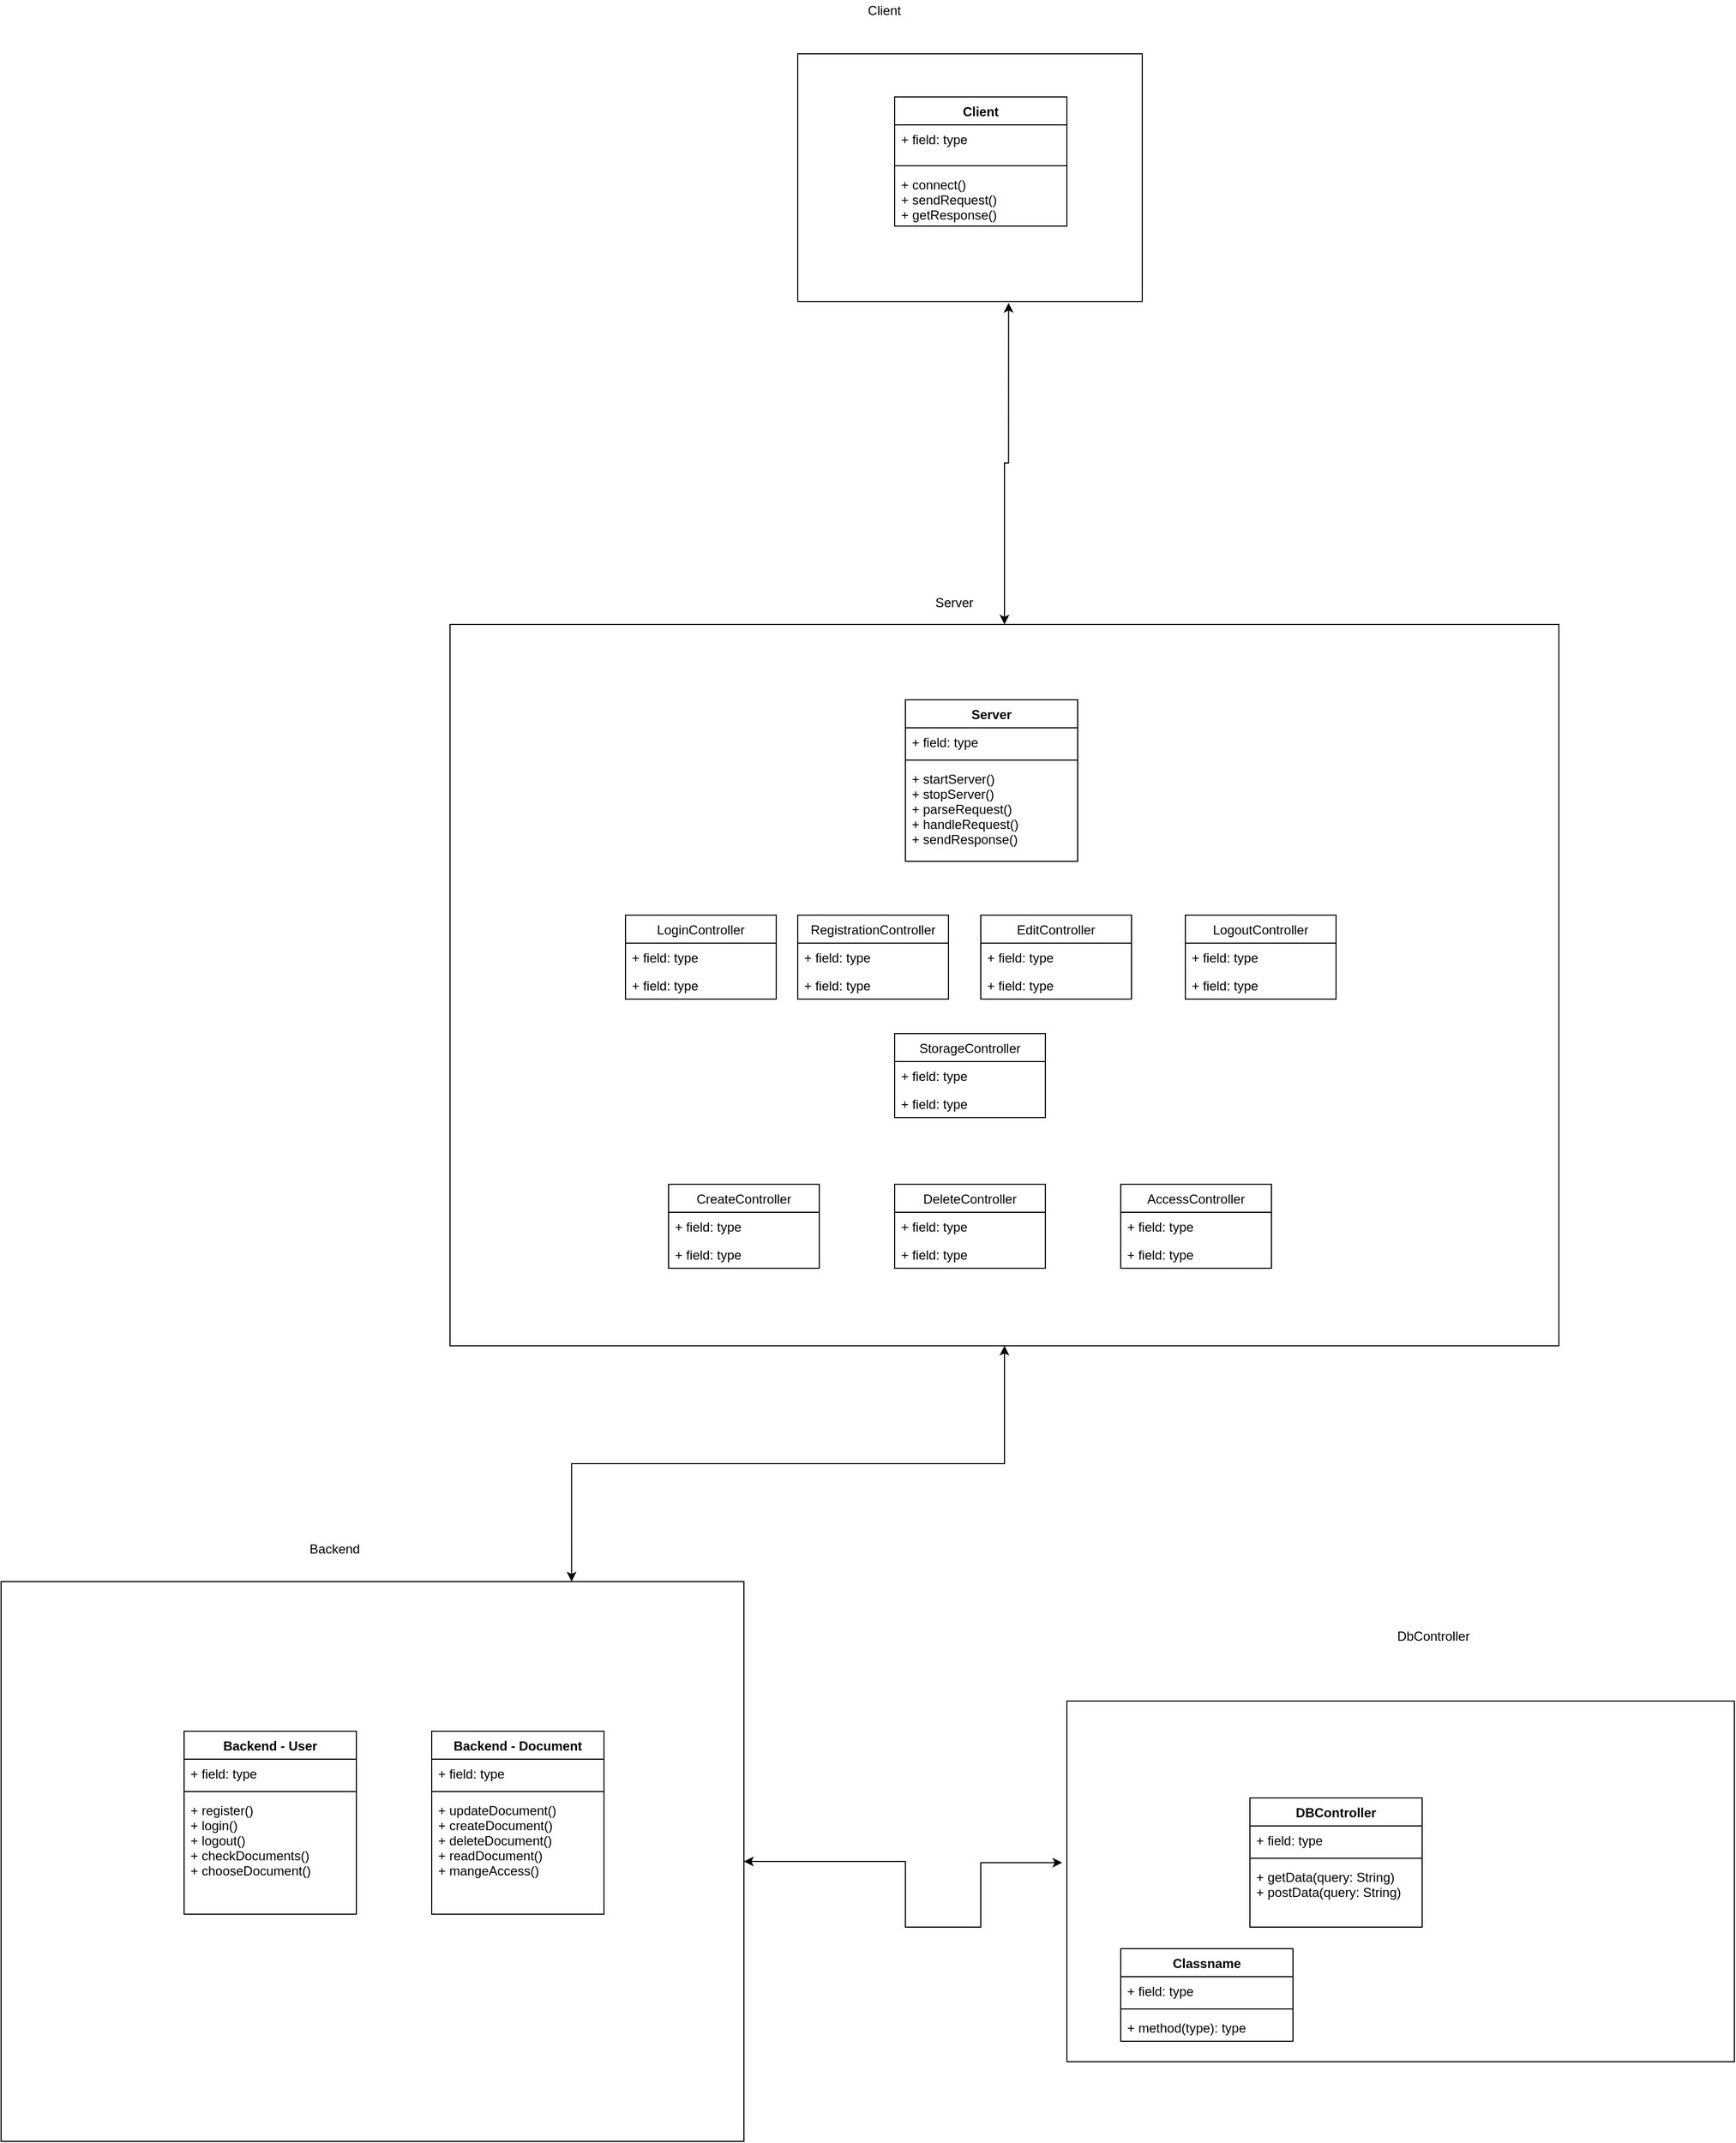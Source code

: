 <mxfile version="13.8.8" type="google" pages="5"><diagram id="C5RBs43oDa-KdzZeNtuy" name="Общее"><mxGraphModel dx="1613" dy="2332" grid="1" gridSize="10" guides="1" tooltips="1" connect="1" arrows="1" fold="1" page="1" pageScale="1" pageWidth="827" pageHeight="1169" math="0" shadow="0"><root><mxCell id="WIyWlLk6GJQsqaUBKTNV-0"/><mxCell id="WIyWlLk6GJQsqaUBKTNV-1" parent="WIyWlLk6GJQsqaUBKTNV-0"/><mxCell id="2Tzso5APmeM0wMRQl-mX-83" value="" style="rounded=0;whiteSpace=wrap;html=1;gradientColor=none;" parent="WIyWlLk6GJQsqaUBKTNV-1" vertex="1"><mxGeometry x="370" y="1320" width="620" height="335" as="geometry"/></mxCell><mxCell id="2Tzso5APmeM0wMRQl-mX-81" value="" style="rounded=0;whiteSpace=wrap;html=1;gradientColor=none;" parent="WIyWlLk6GJQsqaUBKTNV-1" vertex="1"><mxGeometry x="120" y="-210" width="320" height="230" as="geometry"/></mxCell><mxCell id="2Tzso5APmeM0wMRQl-mX-86" style="edgeStyle=orthogonalEdgeStyle;rounded=0;orthogonalLoop=1;jettySize=auto;html=1;entryX=0.768;entryY=0;entryDx=0;entryDy=0;entryPerimeter=0;startArrow=classic;startFill=1;" parent="WIyWlLk6GJQsqaUBKTNV-1" source="2Tzso5APmeM0wMRQl-mX-79" target="2Tzso5APmeM0wMRQl-mX-77" edge="1"><mxGeometry relative="1" as="geometry"/></mxCell><mxCell id="2Tzso5APmeM0wMRQl-mX-87" style="edgeStyle=orthogonalEdgeStyle;rounded=0;orthogonalLoop=1;jettySize=auto;html=1;entryX=0.612;entryY=1.006;entryDx=0;entryDy=0;entryPerimeter=0;startArrow=classic;startFill=1;" parent="WIyWlLk6GJQsqaUBKTNV-1" source="2Tzso5APmeM0wMRQl-mX-79" target="2Tzso5APmeM0wMRQl-mX-81" edge="1"><mxGeometry relative="1" as="geometry"/></mxCell><mxCell id="2Tzso5APmeM0wMRQl-mX-79" value="" style="rounded=0;whiteSpace=wrap;html=1;gradientColor=none;" parent="WIyWlLk6GJQsqaUBKTNV-1" vertex="1"><mxGeometry x="-203" y="320" width="1030" height="670" as="geometry"/></mxCell><mxCell id="2Tzso5APmeM0wMRQl-mX-85" style="edgeStyle=orthogonalEdgeStyle;rounded=0;orthogonalLoop=1;jettySize=auto;html=1;exitX=1;exitY=0.5;exitDx=0;exitDy=0;entryX=-0.007;entryY=0.448;entryDx=0;entryDy=0;entryPerimeter=0;startArrow=classic;startFill=1;" parent="WIyWlLk6GJQsqaUBKTNV-1" source="2Tzso5APmeM0wMRQl-mX-77" target="2Tzso5APmeM0wMRQl-mX-83" edge="1"><mxGeometry relative="1" as="geometry"><Array as="points"><mxPoint x="220" y="1469"/><mxPoint x="220" y="1530"/><mxPoint x="290" y="1530"/><mxPoint x="290" y="1470"/></Array></mxGeometry></mxCell><mxCell id="2Tzso5APmeM0wMRQl-mX-77" value="" style="rounded=0;whiteSpace=wrap;html=1;" parent="WIyWlLk6GJQsqaUBKTNV-1" vertex="1"><mxGeometry x="-620" y="1209" width="690" height="520" as="geometry"/></mxCell><mxCell id="2Tzso5APmeM0wMRQl-mX-27" value="LoginController" style="swimlane;fontStyle=0;childLayout=stackLayout;horizontal=1;startSize=26;fillColor=none;horizontalStack=0;resizeParent=1;resizeParentMax=0;resizeLast=0;collapsible=1;marginBottom=0;" parent="WIyWlLk6GJQsqaUBKTNV-1" vertex="1"><mxGeometry x="-40" y="590" width="140" height="78" as="geometry"/></mxCell><mxCell id="2Tzso5APmeM0wMRQl-mX-28" value="+ field: type" style="text;strokeColor=none;fillColor=none;align=left;verticalAlign=top;spacingLeft=4;spacingRight=4;overflow=hidden;rotatable=0;points=[[0,0.5],[1,0.5]];portConstraint=eastwest;" parent="2Tzso5APmeM0wMRQl-mX-27" vertex="1"><mxGeometry y="26" width="140" height="26" as="geometry"/></mxCell><mxCell id="2Tzso5APmeM0wMRQl-mX-30" value="+ field: type" style="text;strokeColor=none;fillColor=none;align=left;verticalAlign=top;spacingLeft=4;spacingRight=4;overflow=hidden;rotatable=0;points=[[0,0.5],[1,0.5]];portConstraint=eastwest;" parent="2Tzso5APmeM0wMRQl-mX-27" vertex="1"><mxGeometry y="52" width="140" height="26" as="geometry"/></mxCell><mxCell id="2Tzso5APmeM0wMRQl-mX-31" value="CreateController" style="swimlane;fontStyle=0;childLayout=stackLayout;horizontal=1;startSize=26;fillColor=none;horizontalStack=0;resizeParent=1;resizeParentMax=0;resizeLast=0;collapsible=1;marginBottom=0;" parent="WIyWlLk6GJQsqaUBKTNV-1" vertex="1"><mxGeometry y="840" width="140" height="78" as="geometry"/></mxCell><mxCell id="2Tzso5APmeM0wMRQl-mX-32" value="+ field: type" style="text;strokeColor=none;fillColor=none;align=left;verticalAlign=top;spacingLeft=4;spacingRight=4;overflow=hidden;rotatable=0;points=[[0,0.5],[1,0.5]];portConstraint=eastwest;" parent="2Tzso5APmeM0wMRQl-mX-31" vertex="1"><mxGeometry y="26" width="140" height="26" as="geometry"/></mxCell><mxCell id="2Tzso5APmeM0wMRQl-mX-33" value="+ field: type" style="text;strokeColor=none;fillColor=none;align=left;verticalAlign=top;spacingLeft=4;spacingRight=4;overflow=hidden;rotatable=0;points=[[0,0.5],[1,0.5]];portConstraint=eastwest;" parent="2Tzso5APmeM0wMRQl-mX-31" vertex="1"><mxGeometry y="52" width="140" height="26" as="geometry"/></mxCell><mxCell id="2Tzso5APmeM0wMRQl-mX-34" value="StorageController" style="swimlane;fontStyle=0;childLayout=stackLayout;horizontal=1;startSize=26;fillColor=none;horizontalStack=0;resizeParent=1;resizeParentMax=0;resizeLast=0;collapsible=1;marginBottom=0;" parent="WIyWlLk6GJQsqaUBKTNV-1" vertex="1"><mxGeometry x="210" y="700" width="140" height="78" as="geometry"/></mxCell><mxCell id="2Tzso5APmeM0wMRQl-mX-35" value="+ field: type" style="text;strokeColor=none;fillColor=none;align=left;verticalAlign=top;spacingLeft=4;spacingRight=4;overflow=hidden;rotatable=0;points=[[0,0.5],[1,0.5]];portConstraint=eastwest;" parent="2Tzso5APmeM0wMRQl-mX-34" vertex="1"><mxGeometry y="26" width="140" height="26" as="geometry"/></mxCell><mxCell id="2Tzso5APmeM0wMRQl-mX-36" value="+ field: type" style="text;strokeColor=none;fillColor=none;align=left;verticalAlign=top;spacingLeft=4;spacingRight=4;overflow=hidden;rotatable=0;points=[[0,0.5],[1,0.5]];portConstraint=eastwest;" parent="2Tzso5APmeM0wMRQl-mX-34" vertex="1"><mxGeometry y="52" width="140" height="26" as="geometry"/></mxCell><mxCell id="2Tzso5APmeM0wMRQl-mX-37" value="AccessController" style="swimlane;fontStyle=0;childLayout=stackLayout;horizontal=1;startSize=26;fillColor=none;horizontalStack=0;resizeParent=1;resizeParentMax=0;resizeLast=0;collapsible=1;marginBottom=0;" parent="WIyWlLk6GJQsqaUBKTNV-1" vertex="1"><mxGeometry x="420" y="840" width="140" height="78" as="geometry"/></mxCell><mxCell id="2Tzso5APmeM0wMRQl-mX-38" value="+ field: type" style="text;strokeColor=none;fillColor=none;align=left;verticalAlign=top;spacingLeft=4;spacingRight=4;overflow=hidden;rotatable=0;points=[[0,0.5],[1,0.5]];portConstraint=eastwest;" parent="2Tzso5APmeM0wMRQl-mX-37" vertex="1"><mxGeometry y="26" width="140" height="26" as="geometry"/></mxCell><mxCell id="2Tzso5APmeM0wMRQl-mX-39" value="+ field: type" style="text;strokeColor=none;fillColor=none;align=left;verticalAlign=top;spacingLeft=4;spacingRight=4;overflow=hidden;rotatable=0;points=[[0,0.5],[1,0.5]];portConstraint=eastwest;" parent="2Tzso5APmeM0wMRQl-mX-37" vertex="1"><mxGeometry y="52" width="140" height="26" as="geometry"/></mxCell><mxCell id="2Tzso5APmeM0wMRQl-mX-40" value="LogoutController" style="swimlane;fontStyle=0;childLayout=stackLayout;horizontal=1;startSize=26;fillColor=none;horizontalStack=0;resizeParent=1;resizeParentMax=0;resizeLast=0;collapsible=1;marginBottom=0;" parent="WIyWlLk6GJQsqaUBKTNV-1" vertex="1"><mxGeometry x="480" y="590" width="140" height="78" as="geometry"/></mxCell><mxCell id="2Tzso5APmeM0wMRQl-mX-41" value="+ field: type" style="text;strokeColor=none;fillColor=none;align=left;verticalAlign=top;spacingLeft=4;spacingRight=4;overflow=hidden;rotatable=0;points=[[0,0.5],[1,0.5]];portConstraint=eastwest;" parent="2Tzso5APmeM0wMRQl-mX-40" vertex="1"><mxGeometry y="26" width="140" height="26" as="geometry"/></mxCell><mxCell id="2Tzso5APmeM0wMRQl-mX-42" value="+ field: type" style="text;strokeColor=none;fillColor=none;align=left;verticalAlign=top;spacingLeft=4;spacingRight=4;overflow=hidden;rotatable=0;points=[[0,0.5],[1,0.5]];portConstraint=eastwest;" parent="2Tzso5APmeM0wMRQl-mX-40" vertex="1"><mxGeometry y="52" width="140" height="26" as="geometry"/></mxCell><mxCell id="2Tzso5APmeM0wMRQl-mX-43" value="EditController" style="swimlane;fontStyle=0;childLayout=stackLayout;horizontal=1;startSize=26;fillColor=none;horizontalStack=0;resizeParent=1;resizeParentMax=0;resizeLast=0;collapsible=1;marginBottom=0;" parent="WIyWlLk6GJQsqaUBKTNV-1" vertex="1"><mxGeometry x="290" y="590" width="140" height="78" as="geometry"/></mxCell><mxCell id="2Tzso5APmeM0wMRQl-mX-44" value="+ field: type" style="text;strokeColor=none;fillColor=none;align=left;verticalAlign=top;spacingLeft=4;spacingRight=4;overflow=hidden;rotatable=0;points=[[0,0.5],[1,0.5]];portConstraint=eastwest;" parent="2Tzso5APmeM0wMRQl-mX-43" vertex="1"><mxGeometry y="26" width="140" height="26" as="geometry"/></mxCell><mxCell id="2Tzso5APmeM0wMRQl-mX-45" value="+ field: type" style="text;strokeColor=none;fillColor=none;align=left;verticalAlign=top;spacingLeft=4;spacingRight=4;overflow=hidden;rotatable=0;points=[[0,0.5],[1,0.5]];portConstraint=eastwest;" parent="2Tzso5APmeM0wMRQl-mX-43" vertex="1"><mxGeometry y="52" width="140" height="26" as="geometry"/></mxCell><mxCell id="2Tzso5APmeM0wMRQl-mX-49" value="DeleteController" style="swimlane;fontStyle=0;childLayout=stackLayout;horizontal=1;startSize=26;fillColor=none;horizontalStack=0;resizeParent=1;resizeParentMax=0;resizeLast=0;collapsible=1;marginBottom=0;" parent="WIyWlLk6GJQsqaUBKTNV-1" vertex="1"><mxGeometry x="210" y="840" width="140" height="78" as="geometry"/></mxCell><mxCell id="2Tzso5APmeM0wMRQl-mX-50" value="+ field: type" style="text;strokeColor=none;fillColor=none;align=left;verticalAlign=top;spacingLeft=4;spacingRight=4;overflow=hidden;rotatable=0;points=[[0,0.5],[1,0.5]];portConstraint=eastwest;" parent="2Tzso5APmeM0wMRQl-mX-49" vertex="1"><mxGeometry y="26" width="140" height="26" as="geometry"/></mxCell><mxCell id="2Tzso5APmeM0wMRQl-mX-51" value="+ field: type" style="text;strokeColor=none;fillColor=none;align=left;verticalAlign=top;spacingLeft=4;spacingRight=4;overflow=hidden;rotatable=0;points=[[0,0.5],[1,0.5]];portConstraint=eastwest;" parent="2Tzso5APmeM0wMRQl-mX-49" vertex="1"><mxGeometry y="52" width="140" height="26" as="geometry"/></mxCell><mxCell id="2Tzso5APmeM0wMRQl-mX-52" value="RegistrationController" style="swimlane;fontStyle=0;childLayout=stackLayout;horizontal=1;startSize=26;fillColor=none;horizontalStack=0;resizeParent=1;resizeParentMax=0;resizeLast=0;collapsible=1;marginBottom=0;" parent="WIyWlLk6GJQsqaUBKTNV-1" vertex="1"><mxGeometry x="120" y="590" width="140" height="78" as="geometry"/></mxCell><mxCell id="2Tzso5APmeM0wMRQl-mX-53" value="+ field: type" style="text;strokeColor=none;fillColor=none;align=left;verticalAlign=top;spacingLeft=4;spacingRight=4;overflow=hidden;rotatable=0;points=[[0,0.5],[1,0.5]];portConstraint=eastwest;" parent="2Tzso5APmeM0wMRQl-mX-52" vertex="1"><mxGeometry y="26" width="140" height="26" as="geometry"/></mxCell><mxCell id="2Tzso5APmeM0wMRQl-mX-55" value="+ field: type" style="text;strokeColor=none;fillColor=none;align=left;verticalAlign=top;spacingLeft=4;spacingRight=4;overflow=hidden;rotatable=0;points=[[0,0.5],[1,0.5]];portConstraint=eastwest;" parent="2Tzso5APmeM0wMRQl-mX-52" vertex="1"><mxGeometry y="52" width="140" height="26" as="geometry"/></mxCell><mxCell id="2Tzso5APmeM0wMRQl-mX-56" value="Server" style="swimlane;fontStyle=1;align=center;verticalAlign=top;childLayout=stackLayout;horizontal=1;startSize=26;horizontalStack=0;resizeParent=1;resizeParentMax=0;resizeLast=0;collapsible=1;marginBottom=0;" parent="WIyWlLk6GJQsqaUBKTNV-1" vertex="1"><mxGeometry x="220" y="390" width="160" height="150" as="geometry"/></mxCell><mxCell id="2Tzso5APmeM0wMRQl-mX-57" value="+ field: type" style="text;strokeColor=none;fillColor=none;align=left;verticalAlign=top;spacingLeft=4;spacingRight=4;overflow=hidden;rotatable=0;points=[[0,0.5],[1,0.5]];portConstraint=eastwest;" parent="2Tzso5APmeM0wMRQl-mX-56" vertex="1"><mxGeometry y="26" width="160" height="26" as="geometry"/></mxCell><mxCell id="2Tzso5APmeM0wMRQl-mX-58" value="" style="line;strokeWidth=1;fillColor=none;align=left;verticalAlign=middle;spacingTop=-1;spacingLeft=3;spacingRight=3;rotatable=0;labelPosition=right;points=[];portConstraint=eastwest;" parent="2Tzso5APmeM0wMRQl-mX-56" vertex="1"><mxGeometry y="52" width="160" height="8" as="geometry"/></mxCell><mxCell id="2Tzso5APmeM0wMRQl-mX-59" value="+ startServer()&#10;+ stopServer()&#10;+ parseRequest()&#10;+ handleRequest()&#10;+ sendResponse()" style="text;strokeColor=none;fillColor=none;align=left;verticalAlign=top;spacingLeft=4;spacingRight=4;overflow=hidden;rotatable=0;points=[[0,0.5],[1,0.5]];portConstraint=eastwest;" parent="2Tzso5APmeM0wMRQl-mX-56" vertex="1"><mxGeometry y="60" width="160" height="90" as="geometry"/></mxCell><mxCell id="2Tzso5APmeM0wMRQl-mX-60" value="Client" style="swimlane;fontStyle=1;align=center;verticalAlign=top;childLayout=stackLayout;horizontal=1;startSize=26;horizontalStack=0;resizeParent=1;resizeParentMax=0;resizeLast=0;collapsible=1;marginBottom=0;" parent="WIyWlLk6GJQsqaUBKTNV-1" vertex="1"><mxGeometry x="210" y="-170" width="160" height="120" as="geometry"/></mxCell><mxCell id="2Tzso5APmeM0wMRQl-mX-61" value="+ field: type" style="text;strokeColor=none;fillColor=none;align=left;verticalAlign=top;spacingLeft=4;spacingRight=4;overflow=hidden;rotatable=0;points=[[0,0.5],[1,0.5]];portConstraint=eastwest;" parent="2Tzso5APmeM0wMRQl-mX-60" vertex="1"><mxGeometry y="26" width="160" height="34" as="geometry"/></mxCell><mxCell id="2Tzso5APmeM0wMRQl-mX-62" value="" style="line;strokeWidth=1;fillColor=none;align=left;verticalAlign=middle;spacingTop=-1;spacingLeft=3;spacingRight=3;rotatable=0;labelPosition=right;points=[];portConstraint=eastwest;" parent="2Tzso5APmeM0wMRQl-mX-60" vertex="1"><mxGeometry y="60" width="160" height="8" as="geometry"/></mxCell><mxCell id="2Tzso5APmeM0wMRQl-mX-63" value="+ connect()&#10;+ sendRequest()&#10;+ getResponse()" style="text;strokeColor=none;fillColor=none;align=left;verticalAlign=top;spacingLeft=4;spacingRight=4;overflow=hidden;rotatable=0;points=[[0,0.5],[1,0.5]];portConstraint=eastwest;" parent="2Tzso5APmeM0wMRQl-mX-60" vertex="1"><mxGeometry y="68" width="160" height="52" as="geometry"/></mxCell><mxCell id="2Tzso5APmeM0wMRQl-mX-64" value="DBController" style="swimlane;fontStyle=1;align=center;verticalAlign=top;childLayout=stackLayout;horizontal=1;startSize=26;horizontalStack=0;resizeParent=1;resizeParentMax=0;resizeLast=0;collapsible=1;marginBottom=0;" parent="WIyWlLk6GJQsqaUBKTNV-1" vertex="1"><mxGeometry x="540" y="1410" width="160" height="120" as="geometry"/></mxCell><mxCell id="2Tzso5APmeM0wMRQl-mX-65" value="+ field: type" style="text;strokeColor=none;fillColor=none;align=left;verticalAlign=top;spacingLeft=4;spacingRight=4;overflow=hidden;rotatable=0;points=[[0,0.5],[1,0.5]];portConstraint=eastwest;" parent="2Tzso5APmeM0wMRQl-mX-64" vertex="1"><mxGeometry y="26" width="160" height="26" as="geometry"/></mxCell><mxCell id="2Tzso5APmeM0wMRQl-mX-66" value="" style="line;strokeWidth=1;fillColor=none;align=left;verticalAlign=middle;spacingTop=-1;spacingLeft=3;spacingRight=3;rotatable=0;labelPosition=right;points=[];portConstraint=eastwest;" parent="2Tzso5APmeM0wMRQl-mX-64" vertex="1"><mxGeometry y="52" width="160" height="8" as="geometry"/></mxCell><mxCell id="2Tzso5APmeM0wMRQl-mX-67" value="+ getData(query: String)&#10;+ postData(query: String)&#10;" style="text;strokeColor=none;fillColor=none;align=left;verticalAlign=top;spacingLeft=4;spacingRight=4;overflow=hidden;rotatable=0;points=[[0,0.5],[1,0.5]];portConstraint=eastwest;" parent="2Tzso5APmeM0wMRQl-mX-64" vertex="1"><mxGeometry y="60" width="160" height="60" as="geometry"/></mxCell><mxCell id="2Tzso5APmeM0wMRQl-mX-68" value="Backend - User" style="swimlane;fontStyle=1;align=center;verticalAlign=top;childLayout=stackLayout;horizontal=1;startSize=26;horizontalStack=0;resizeParent=1;resizeParentMax=0;resizeLast=0;collapsible=1;marginBottom=0;" parent="WIyWlLk6GJQsqaUBKTNV-1" vertex="1"><mxGeometry x="-450" y="1348" width="160" height="170" as="geometry"/></mxCell><mxCell id="2Tzso5APmeM0wMRQl-mX-69" value="+ field: type" style="text;strokeColor=none;fillColor=none;align=left;verticalAlign=top;spacingLeft=4;spacingRight=4;overflow=hidden;rotatable=0;points=[[0,0.5],[1,0.5]];portConstraint=eastwest;" parent="2Tzso5APmeM0wMRQl-mX-68" vertex="1"><mxGeometry y="26" width="160" height="26" as="geometry"/></mxCell><mxCell id="2Tzso5APmeM0wMRQl-mX-70" value="" style="line;strokeWidth=1;fillColor=none;align=left;verticalAlign=middle;spacingTop=-1;spacingLeft=3;spacingRight=3;rotatable=0;labelPosition=right;points=[];portConstraint=eastwest;" parent="2Tzso5APmeM0wMRQl-mX-68" vertex="1"><mxGeometry y="52" width="160" height="8" as="geometry"/></mxCell><mxCell id="2Tzso5APmeM0wMRQl-mX-71" value="+ register()&#10;+ login()&#10;+ logout()&#10;+ checkDocuments()&#10;+ chooseDocument()&#10;" style="text;strokeColor=none;fillColor=none;align=left;verticalAlign=top;spacingLeft=4;spacingRight=4;overflow=hidden;rotatable=0;points=[[0,0.5],[1,0.5]];portConstraint=eastwest;" parent="2Tzso5APmeM0wMRQl-mX-68" vertex="1"><mxGeometry y="60" width="160" height="110" as="geometry"/></mxCell><mxCell id="2Tzso5APmeM0wMRQl-mX-72" value="Backend - Document" style="swimlane;fontStyle=1;align=center;verticalAlign=top;childLayout=stackLayout;horizontal=1;startSize=26;horizontalStack=0;resizeParent=1;resizeParentMax=0;resizeLast=0;collapsible=1;marginBottom=0;" parent="WIyWlLk6GJQsqaUBKTNV-1" vertex="1"><mxGeometry x="-220" y="1348" width="160" height="170" as="geometry"/></mxCell><mxCell id="2Tzso5APmeM0wMRQl-mX-73" value="+ field: type" style="text;strokeColor=none;fillColor=none;align=left;verticalAlign=top;spacingLeft=4;spacingRight=4;overflow=hidden;rotatable=0;points=[[0,0.5],[1,0.5]];portConstraint=eastwest;" parent="2Tzso5APmeM0wMRQl-mX-72" vertex="1"><mxGeometry y="26" width="160" height="26" as="geometry"/></mxCell><mxCell id="2Tzso5APmeM0wMRQl-mX-74" value="" style="line;strokeWidth=1;fillColor=none;align=left;verticalAlign=middle;spacingTop=-1;spacingLeft=3;spacingRight=3;rotatable=0;labelPosition=right;points=[];portConstraint=eastwest;" parent="2Tzso5APmeM0wMRQl-mX-72" vertex="1"><mxGeometry y="52" width="160" height="8" as="geometry"/></mxCell><mxCell id="2Tzso5APmeM0wMRQl-mX-75" value="+ updateDocument()&#10;+ createDocument()&#10;+ deleteDocument()&#10;+ readDocument()&#10;+ mangeAccess()" style="text;strokeColor=none;fillColor=none;align=left;verticalAlign=top;spacingLeft=4;spacingRight=4;overflow=hidden;rotatable=0;points=[[0,0.5],[1,0.5]];portConstraint=eastwest;" parent="2Tzso5APmeM0wMRQl-mX-72" vertex="1"><mxGeometry y="60" width="160" height="110" as="geometry"/></mxCell><mxCell id="2Tzso5APmeM0wMRQl-mX-78" value="Backend" style="text;html=1;strokeColor=none;fillColor=none;align=center;verticalAlign=middle;whiteSpace=wrap;rounded=0;" parent="WIyWlLk6GJQsqaUBKTNV-1" vertex="1"><mxGeometry x="-330" y="1169" width="40" height="20" as="geometry"/></mxCell><mxCell id="2Tzso5APmeM0wMRQl-mX-80" value="Server" style="text;html=1;align=center;verticalAlign=middle;resizable=0;points=[];autosize=1;" parent="WIyWlLk6GJQsqaUBKTNV-1" vertex="1"><mxGeometry x="240" y="290" width="50" height="20" as="geometry"/></mxCell><mxCell id="2Tzso5APmeM0wMRQl-mX-82" value="Client" style="text;html=1;align=center;verticalAlign=middle;resizable=0;points=[];autosize=1;" parent="WIyWlLk6GJQsqaUBKTNV-1" vertex="1"><mxGeometry x="175" y="-260" width="50" height="20" as="geometry"/></mxCell><mxCell id="2Tzso5APmeM0wMRQl-mX-84" value="DbController" style="text;html=1;align=center;verticalAlign=middle;resizable=0;points=[];autosize=1;" parent="WIyWlLk6GJQsqaUBKTNV-1" vertex="1"><mxGeometry x="670" y="1250" width="80" height="20" as="geometry"/></mxCell><mxCell id="EzinX25XZ2vLCwL1Gy1A-0" value="Classname" style="swimlane;fontStyle=1;align=center;verticalAlign=top;childLayout=stackLayout;horizontal=1;startSize=26;horizontalStack=0;resizeParent=1;resizeParentMax=0;resizeLast=0;collapsible=1;marginBottom=0;" parent="WIyWlLk6GJQsqaUBKTNV-1" vertex="1"><mxGeometry x="420" y="1550" width="160" height="86" as="geometry"/></mxCell><mxCell id="EzinX25XZ2vLCwL1Gy1A-1" value="+ field: type" style="text;strokeColor=none;fillColor=none;align=left;verticalAlign=top;spacingLeft=4;spacingRight=4;overflow=hidden;rotatable=0;points=[[0,0.5],[1,0.5]];portConstraint=eastwest;" parent="EzinX25XZ2vLCwL1Gy1A-0" vertex="1"><mxGeometry y="26" width="160" height="26" as="geometry"/></mxCell><mxCell id="EzinX25XZ2vLCwL1Gy1A-2" value="" style="line;strokeWidth=1;fillColor=none;align=left;verticalAlign=middle;spacingTop=-1;spacingLeft=3;spacingRight=3;rotatable=0;labelPosition=right;points=[];portConstraint=eastwest;" parent="EzinX25XZ2vLCwL1Gy1A-0" vertex="1"><mxGeometry y="52" width="160" height="8" as="geometry"/></mxCell><mxCell id="EzinX25XZ2vLCwL1Gy1A-3" value="+ method(type): type" style="text;strokeColor=none;fillColor=none;align=left;verticalAlign=top;spacingLeft=4;spacingRight=4;overflow=hidden;rotatable=0;points=[[0,0.5],[1,0.5]];portConstraint=eastwest;" parent="EzinX25XZ2vLCwL1Gy1A-0" vertex="1"><mxGeometry y="60" width="160" height="26" as="geometry"/></mxCell></root></mxGraphModel></diagram><diagram id="eLifQzX2I5NL-2tEFG1P" name="Бэк и фронт"><mxGraphModel grid="1" gridSize="10" guides="1" tooltips="1" connect="1" arrows="1" page="1" fold="1" pageScale="1" pageWidth="827" pageHeight="1169" math="0" shadow="0"><root><mxCell id="-3ot9LdCX1wXelAX1Os8-0"/><mxCell id="-3ot9LdCX1wXelAX1Os8-1" parent="-3ot9LdCX1wXelAX1Os8-0"/><mxCell id="lclTuFmcFi7MgyEfHFRH-1" value="Client&#10;" style="swimlane;fontStyle=1;align=center;verticalAlign=top;childLayout=stackLayout;horizontal=1;startSize=26;horizontalStack=0;resizeParent=1;resizeParentMax=0;resizeLast=0;collapsible=1;marginBottom=0;" parent="-3ot9LdCX1wXelAX1Os8-1" vertex="1"><mxGeometry x="-50" y="1662" width="260" height="98" as="geometry"><mxRectangle x="-500" y="1600" width="120" height="26" as="alternateBounds"/></mxGeometry></mxCell><mxCell id="lclTuFmcFi7MgyEfHFRH-2" value="- syncRevision: int&#10;- sendedOperation: operation&#10;- waitingForSendOperation: vector&lt;operation&gt;&#10;- document: document&#10;&#10;" style="text;strokeColor=none;fillColor=none;align=left;verticalAlign=top;spacingLeft=4;spacingRight=4;overflow=hidden;rotatable=0;points=[[0,0.5],[1,0.5]];portConstraint=eastwest;" parent="lclTuFmcFi7MgyEfHFRH-1" vertex="1"><mxGeometry y="26" width="260" height="64" as="geometry"/></mxCell><mxCell id="lclTuFmcFi7MgyEfHFRH-3" value="" style="line;strokeWidth=1;fillColor=none;align=left;verticalAlign=middle;spacingTop=-1;spacingLeft=3;spacingRight=3;rotatable=0;labelPosition=right;points=[];portConstraint=eastwest;" parent="lclTuFmcFi7MgyEfHFRH-1" vertex="1"><mxGeometry y="90" width="260" height="8" as="geometry"/></mxCell><mxCell id="z7Dnb6oH8LvRcakDxYxw-10" value="Operation" style="swimlane;fontStyle=1;align=center;verticalAlign=top;childLayout=stackLayout;horizontal=1;startSize=26;horizontalStack=0;resizeParent=1;resizeParentMax=0;resizeLast=0;collapsible=1;marginBottom=0;" parent="-3ot9LdCX1wXelAX1Os8-1" vertex="1"><mxGeometry x="-530" y="1830" width="260" height="256" as="geometry"/></mxCell><mxCell id="z7Dnb6oH8LvRcakDxYxw-11" value="- revision: int&#10;- idChanger: int&#10;- lengthBeforeOperation: size_t&#10;- lengthAfterOperation: size_t&#10;- changes: vector&lt;BaseChange&gt;" style="text;strokeColor=none;fillColor=none;align=left;verticalAlign=top;spacingLeft=4;spacingRight=4;overflow=hidden;rotatable=0;points=[[0,0.5],[1,0.5]];portConstraint=eastwest;" parent="z7Dnb6oH8LvRcakDxYxw-10" vertex="1"><mxGeometry y="26" width="260" height="112" as="geometry"/></mxCell><mxCell id="z7Dnb6oH8LvRcakDxYxw-12" value="" style="line;strokeWidth=1;fillColor=none;align=left;verticalAlign=middle;spacingTop=-1;spacingLeft=3;spacingRight=3;rotatable=0;labelPosition=right;points=[];portConstraint=eastwest;" parent="z7Dnb6oH8LvRcakDxYxw-10" vertex="1"><mxGeometry y="138" width="260" height="8" as="geometry"/></mxCell><mxCell id="z7Dnb6oH8LvRcakDxYxw-13" value="+ getRevision(): int&#10;+ getIdChanger(): int&#10;+ getLengthBeforeOperation(): int&#10;+ getLengthAfterOperation(): int&#10;+ getChanges(): vector&lt;Change&gt;" style="text;strokeColor=none;fillColor=none;align=left;verticalAlign=top;spacingLeft=4;spacingRight=4;overflow=hidden;rotatable=0;points=[[0,0.5],[1,0.5]];portConstraint=eastwest;" parent="z7Dnb6oH8LvRcakDxYxw-10" vertex="1"><mxGeometry y="146" width="260" height="110" as="geometry"/></mxCell><mxCell id="jvvncQyXDfJSGaQO9hmP-0" value="Server&#10;" style="swimlane;fontStyle=1;align=center;verticalAlign=top;childLayout=stackLayout;horizontal=1;startSize=26;horizontalStack=0;resizeParent=1;resizeParentMax=0;resizeLast=0;collapsible=1;marginBottom=0;" parent="-3ot9LdCX1wXelAX1Os8-1" vertex="1"><mxGeometry x="-450" y="1560" width="390" height="200" as="geometry"/></mxCell><mxCell id="jvvncQyXDfJSGaQO9hmP-1" value="- document: document&#10;- logRevision: vector&lt;Operation&gt;&#10;- waitingForProcessing: queue&lt;Operation&gt;" style="text;strokeColor=none;fillColor=none;align=left;verticalAlign=top;spacingLeft=4;spacingRight=4;overflow=hidden;rotatable=0;points=[[0,0.5],[1,0.5]];portConstraint=eastwest;" parent="jvvncQyXDfJSGaQO9hmP-0" vertex="1"><mxGeometry y="26" width="390" height="64" as="geometry"/></mxCell><mxCell id="jvvncQyXDfJSGaQO9hmP-2" value="" style="line;strokeWidth=1;fillColor=none;align=left;verticalAlign=middle;spacingTop=-1;spacingLeft=3;spacingRight=3;rotatable=0;labelPosition=right;points=[];portConstraint=eastwest;" parent="jvvncQyXDfJSGaQO9hmP-0" vertex="1"><mxGeometry y="90" width="390" height="8" as="geometry"/></mxCell><mxCell id="jvvncQyXDfJSGaQO9hmP-3" value="+ changeOperationRelativelyOthers(operation: Operation): Operation&#10;+ addOperationToLog(operation: Operation)&#10;+ acceptOperation(operation: Operation)&#10;+ changeServerDocument(document: document)&#10;+ sendOperationToClient(operation: Operation)&#10;&#10;" style="text;strokeColor=none;fillColor=none;align=left;verticalAlign=top;spacingLeft=4;spacingRight=4;overflow=hidden;rotatable=0;points=[[0,0.5],[1,0.5]];portConstraint=eastwest;" parent="jvvncQyXDfJSGaQO9hmP-0" vertex="1"><mxGeometry y="98" width="390" height="102" as="geometry"/></mxCell><mxCell id="tonF5-T7WLxiu-VIJGCv-0" style="edgeStyle=orthogonalEdgeStyle;rounded=0;orthogonalLoop=1;jettySize=auto;html=1;entryX=0.5;entryY=0;entryDx=0;entryDy=0;" edge="1" parent="-3ot9LdCX1wXelAX1Os8-1" source="ybN6zkQ7yHtaasIjCpFt-4" target="jvvncQyXDfJSGaQO9hmP-0"><mxGeometry relative="1" as="geometry"/></mxCell><mxCell id="ybN6zkQ7yHtaasIjCpFt-4" value="Session" style="swimlane;fontStyle=1;align=center;verticalAlign=top;childLayout=stackLayout;horizontal=1;startSize=26;horizontalStack=0;resizeParent=1;resizeParentMax=0;resizeLast=0;collapsible=1;marginBottom=0;" parent="-3ot9LdCX1wXelAX1Os8-1" vertex="1"><mxGeometry x="-335" y="1370" width="160" height="90" as="geometry"/></mxCell><mxCell id="ybN6zkQ7yHtaasIjCpFt-5" value="- server: Server" style="text;strokeColor=none;fillColor=none;align=left;verticalAlign=top;spacingLeft=4;spacingRight=4;overflow=hidden;rotatable=0;points=[[0,0.5],[1,0.5]];portConstraint=eastwest;" parent="ybN6zkQ7yHtaasIjCpFt-4" vertex="1"><mxGeometry y="26" width="160" height="26" as="geometry"/></mxCell><mxCell id="ybN6zkQ7yHtaasIjCpFt-6" value="" style="line;strokeWidth=1;fillColor=none;align=left;verticalAlign=middle;spacingTop=-1;spacingLeft=3;spacingRight=3;rotatable=0;labelPosition=right;points=[];portConstraint=eastwest;" parent="ybN6zkQ7yHtaasIjCpFt-4" vertex="1"><mxGeometry y="52" width="160" height="8" as="geometry"/></mxCell><mxCell id="ybN6zkQ7yHtaasIjCpFt-7" value="+ method(type): type" style="text;strokeColor=none;fillColor=none;align=left;verticalAlign=top;spacingLeft=4;spacingRight=4;overflow=hidden;rotatable=0;points=[[0,0.5],[1,0.5]];portConstraint=eastwest;" parent="ybN6zkQ7yHtaasIjCpFt-4" vertex="1"><mxGeometry y="60" width="160" height="30" as="geometry"/></mxCell><mxCell id="NJhz3EFHeZ28CjbE7OCr-0" value="Client" style="swimlane;fontStyle=1;align=center;verticalAlign=top;childLayout=stackLayout;horizontal=1;startSize=26;horizontalStack=0;resizeParent=1;resizeParentMax=0;resizeLast=0;collapsible=1;marginBottom=0;" parent="-3ot9LdCX1wXelAX1Os8-1" vertex="1"><mxGeometry x="-740" y="1560" width="160" height="86" as="geometry"/></mxCell><mxCell id="NJhz3EFHeZ28CjbE7OCr-1" value="+ field: type" style="text;strokeColor=none;fillColor=none;align=left;verticalAlign=top;spacingLeft=4;spacingRight=4;overflow=hidden;rotatable=0;points=[[0,0.5],[1,0.5]];portConstraint=eastwest;" parent="NJhz3EFHeZ28CjbE7OCr-0" vertex="1"><mxGeometry y="26" width="160" height="26" as="geometry"/></mxCell><mxCell id="NJhz3EFHeZ28CjbE7OCr-2" value="" style="line;strokeWidth=1;fillColor=none;align=left;verticalAlign=middle;spacingTop=-1;spacingLeft=3;spacingRight=3;rotatable=0;labelPosition=right;points=[];portConstraint=eastwest;" parent="NJhz3EFHeZ28CjbE7OCr-0" vertex="1"><mxGeometry y="52" width="160" height="8" as="geometry"/></mxCell><mxCell id="NJhz3EFHeZ28CjbE7OCr-3" value="+ method(type): type" style="text;strokeColor=none;fillColor=none;align=left;verticalAlign=top;spacingLeft=4;spacingRight=4;overflow=hidden;rotatable=0;points=[[0,0.5],[1,0.5]];portConstraint=eastwest;" parent="NJhz3EFHeZ28CjbE7OCr-0" vertex="1"><mxGeometry y="60" width="160" height="26" as="geometry"/></mxCell><mxCell id="R_kh6Gh0ajRev_lYfk7t-4" value="DiapasonChange" style="swimlane;fontStyle=1;align=center;verticalAlign=top;childLayout=stackLayout;horizontal=1;startSize=26;horizontalStack=0;resizeParent=1;resizeParentMax=0;resizeLast=0;collapsible=1;marginBottom=0;" parent="-3ot9LdCX1wXelAX1Os8-1" vertex="1"><mxGeometry x="-410" y="2160" width="260" height="150" as="geometry"/></mxCell><mxCell id="R_kh6Gh0ajRev_lYfk7t-5" value="- diapason: Diaposon " style="text;strokeColor=none;fillColor=none;align=left;verticalAlign=top;spacingLeft=4;spacingRight=4;overflow=hidden;rotatable=0;points=[[0,0.5],[1,0.5]];portConstraint=eastwest;fontStyle=0" parent="R_kh6Gh0ajRev_lYfk7t-4" vertex="1"><mxGeometry y="26" width="260" height="44" as="geometry"/></mxCell><mxCell id="R_kh6Gh0ajRev_lYfk7t-6" value="" style="line;strokeWidth=1;fillColor=none;align=left;verticalAlign=middle;spacingTop=-1;spacingLeft=3;spacingRight=3;rotatable=0;labelPosition=right;points=[];portConstraint=eastwest;" parent="R_kh6Gh0ajRev_lYfk7t-4" vertex="1"><mxGeometry y="70" width="260" height="8" as="geometry"/></mxCell><mxCell id="R_kh6Gh0ajRev_lYfk7t-7" value="+ DiapasonChange(startp: int, endp: int)&#10;+ DiapasonChange(diaposon: Diaposon)&#10;&#10;+ getDiapason(): Diaposon&#10;" style="text;strokeColor=none;fillColor=none;align=left;verticalAlign=top;spacingLeft=4;spacingRight=4;overflow=hidden;rotatable=0;points=[[0,0.5],[1,0.5]];portConstraint=eastwest;" parent="R_kh6Gh0ajRev_lYfk7t-4" vertex="1"><mxGeometry y="78" width="260" height="72" as="geometry"/></mxCell><mxCell id="R_kh6Gh0ajRev_lYfk7t-8" value="ContentChange" style="swimlane;fontStyle=1;align=center;verticalAlign=top;childLayout=stackLayout;horizontal=1;startSize=26;horizontalStack=0;resizeParent=1;resizeParentMax=0;resizeLast=0;collapsible=1;marginBottom=0;" parent="-3ot9LdCX1wXelAX1Os8-1" vertex="1"><mxGeometry x="130" y="2160" width="210" height="140" as="geometry"/></mxCell><mxCell id="R_kh6Gh0ajRev_lYfk7t-9" value="- content: String " style="text;strokeColor=none;fillColor=none;align=left;verticalAlign=top;spacingLeft=4;spacingRight=4;overflow=hidden;rotatable=0;points=[[0,0.5],[1,0.5]];portConstraint=eastwest;fontStyle=0" parent="R_kh6Gh0ajRev_lYfk7t-8" vertex="1"><mxGeometry y="26" width="210" height="44" as="geometry"/></mxCell><mxCell id="R_kh6Gh0ajRev_lYfk7t-10" value="" style="line;strokeWidth=1;fillColor=none;align=left;verticalAlign=middle;spacingTop=-1;spacingLeft=3;spacingRight=3;rotatable=0;labelPosition=right;points=[];portConstraint=eastwest;" parent="R_kh6Gh0ajRev_lYfk7t-8" vertex="1"><mxGeometry y="70" width="210" height="8" as="geometry"/></mxCell><mxCell id="R_kh6Gh0ajRev_lYfk7t-11" value="+ ContentChange(content: String)&#10;&#10;+ getContent(): String" style="text;strokeColor=none;fillColor=none;align=left;verticalAlign=top;spacingLeft=4;spacingRight=4;overflow=hidden;rotatable=0;points=[[0,0.5],[1,0.5]];portConstraint=eastwest;" parent="R_kh6Gh0ajRev_lYfk7t-8" vertex="1"><mxGeometry y="78" width="210" height="62" as="geometry"/></mxCell><mxCell id="R_kh6Gh0ajRev_lYfk7t-12" value="IndexChange" style="swimlane;fontStyle=1;align=center;verticalAlign=top;childLayout=stackLayout;horizontal=1;startSize=26;horizontalStack=0;resizeParent=1;resizeParentMax=0;resizeLast=0;collapsible=1;marginBottom=0;" parent="-3ot9LdCX1wXelAX1Os8-1" vertex="1"><mxGeometry x="-110" y="2160" width="190" height="140" as="geometry"/></mxCell><mxCell id="R_kh6Gh0ajRev_lYfk7t-13" value="- index: int " style="text;strokeColor=none;fillColor=none;align=left;verticalAlign=top;spacingLeft=4;spacingRight=4;overflow=hidden;rotatable=0;points=[[0,0.5],[1,0.5]];portConstraint=eastwest;fontStyle=0" parent="R_kh6Gh0ajRev_lYfk7t-12" vertex="1"><mxGeometry y="26" width="190" height="44" as="geometry"/></mxCell><mxCell id="R_kh6Gh0ajRev_lYfk7t-14" value="" style="line;strokeWidth=1;fillColor=none;align=left;verticalAlign=middle;spacingTop=-1;spacingLeft=3;spacingRight=3;rotatable=0;labelPosition=right;points=[];portConstraint=eastwest;" parent="R_kh6Gh0ajRev_lYfk7t-12" vertex="1"><mxGeometry y="70" width="190" height="8" as="geometry"/></mxCell><mxCell id="R_kh6Gh0ajRev_lYfk7t-15" value="+ IndexChange(index: int)&#10;&#10;+ getIndex(): int" style="text;strokeColor=none;fillColor=none;align=left;verticalAlign=top;spacingLeft=4;spacingRight=4;overflow=hidden;rotatable=0;points=[[0,0.5],[1,0.5]];portConstraint=eastwest;" parent="R_kh6Gh0ajRev_lYfk7t-12" vertex="1"><mxGeometry y="78" width="190" height="62" as="geometry"/></mxCell><mxCell id="a7iHXJKi6kpPsKzwkBOV-1" value="User" style="swimlane;fontStyle=1;align=center;verticalAlign=top;childLayout=stackLayout;horizontal=1;startSize=26;horizontalStack=0;resizeParent=1;resizeParentMax=0;resizeLast=0;collapsible=1;marginBottom=0;" parent="-3ot9LdCX1wXelAX1Os8-1" vertex="1"><mxGeometry x="-60" y="1320" width="240" height="180" as="geometry"/></mxCell><mxCell id="a7iHXJKi6kpPsKzwkBOV-2" value="- id: int&#10;- name: std::string&#10;- password: std::string&#10;- idDocument: std::vector&lt;int&gt;" style="text;strokeColor=none;fillColor=none;align=left;verticalAlign=top;spacingLeft=4;spacingRight=4;overflow=hidden;rotatable=0;points=[[0,0.5],[1,0.5]];portConstraint=eastwest;" parent="a7iHXJKi6kpPsKzwkBOV-1" vertex="1"><mxGeometry y="26" width="240" height="74" as="geometry"/></mxCell><mxCell id="a7iHXJKi6kpPsKzwkBOV-3" value="" style="line;strokeWidth=1;fillColor=none;align=left;verticalAlign=middle;spacingTop=-1;spacingLeft=3;spacingRight=3;rotatable=0;labelPosition=right;points=[];portConstraint=eastwest;" parent="a7iHXJKi6kpPsKzwkBOV-1" vertex="1"><mxGeometry y="100" width="240" height="8" as="geometry"/></mxCell><mxCell id="a7iHXJKi6kpPsKzwkBOV-4" value="+ setID()&#10;+ addDocument(id: int, password: int)&#10;+ deleteDocument(id: int)&#10;+ getDocumentById(id: int): Document&#10;" style="text;strokeColor=none;fillColor=none;align=left;verticalAlign=top;spacingLeft=4;spacingRight=4;overflow=hidden;rotatable=0;points=[[0,0.5],[1,0.5]];portConstraint=eastwest;" parent="a7iHXJKi6kpPsKzwkBOV-1" vertex="1"><mxGeometry y="108" width="240" height="72" as="geometry"/></mxCell><mxCell id="PI2oZOdJ1-7FOLjGh4od-0" value="BaseChange" style="swimlane;fontStyle=1;align=center;verticalAlign=top;childLayout=stackLayout;horizontal=1;startSize=26;horizontalStack=0;resizeParent=1;resizeParentMax=0;resizeLast=0;collapsible=1;marginBottom=0;" parent="-3ot9LdCX1wXelAX1Os8-1" vertex="1"><mxGeometry x="-140" y="1966" width="250" height="120" as="geometry"/></mxCell><mxCell id="PI2oZOdJ1-7FOLjGh4od-1" value="- typeChange: EnumTypeChange" style="text;strokeColor=none;fillColor=none;align=left;verticalAlign=top;spacingLeft=4;spacingRight=4;overflow=hidden;rotatable=0;points=[[0,0.5],[1,0.5]];portConstraint=eastwest;fontStyle=0" parent="PI2oZOdJ1-7FOLjGh4od-0" vertex="1"><mxGeometry y="26" width="250" height="44" as="geometry"/></mxCell><mxCell id="PI2oZOdJ1-7FOLjGh4od-2" value="" style="line;strokeWidth=1;fillColor=none;align=left;verticalAlign=middle;spacingTop=-1;spacingLeft=3;spacingRight=3;rotatable=0;labelPosition=right;points=[];portConstraint=eastwest;" parent="PI2oZOdJ1-7FOLjGh4od-0" vertex="1"><mxGeometry y="70" width="250" height="8" as="geometry"/></mxCell><mxCell id="PI2oZOdJ1-7FOLjGh4od-3" value="+ type(): EnumTypeChange&#10;+ BaseChange(type: EnumTypeChange)" style="text;strokeColor=none;fillColor=none;align=left;verticalAlign=top;spacingLeft=4;spacingRight=4;overflow=hidden;rotatable=0;points=[[0,0.5],[1,0.5]];portConstraint=eastwest;" parent="PI2oZOdJ1-7FOLjGh4od-0" vertex="1"><mxGeometry y="78" width="250" height="42" as="geometry"/></mxCell><mxCell id="PI2oZOdJ1-7FOLjGh4od-4" value="" style="endArrow=classic;html=1;entryX=0.517;entryY=-0.007;entryDx=0;entryDy=0;entryPerimeter=0;exitX=0.516;exitY=1.002;exitDx=0;exitDy=0;exitPerimeter=0;" parent="-3ot9LdCX1wXelAX1Os8-1" source="PI2oZOdJ1-7FOLjGh4od-3" target="R_kh6Gh0ajRev_lYfk7t-12" edge="1"><mxGeometry width="50" height="50" relative="1" as="geometry"><mxPoint x="-12" y="2090" as="sourcePoint"/><mxPoint x="-200" y="2050" as="targetPoint"/></mxGeometry></mxCell><mxCell id="PI2oZOdJ1-7FOLjGh4od-5" value="" style="endArrow=classic;html=1;exitX=0.511;exitY=1.002;exitDx=0;exitDy=0;exitPerimeter=0;entryX=0.5;entryY=0;entryDx=0;entryDy=0;" parent="-3ot9LdCX1wXelAX1Os8-1" source="PI2oZOdJ1-7FOLjGh4od-3" target="R_kh6Gh0ajRev_lYfk7t-8" edge="1"><mxGeometry width="50" height="50" relative="1" as="geometry"><mxPoint x="110" y="2110" as="sourcePoint"/><mxPoint x="160" y="2060" as="targetPoint"/><Array as="points"><mxPoint x="-12" y="2120"/><mxPoint x="235" y="2120"/></Array></mxGeometry></mxCell><mxCell id="PI2oZOdJ1-7FOLjGh4od-6" value="" style="endArrow=classic;html=1;entryX=0.5;entryY=0;entryDx=0;entryDy=0;exitX=0.512;exitY=0.997;exitDx=0;exitDy=0;exitPerimeter=0;" parent="-3ot9LdCX1wXelAX1Os8-1" source="PI2oZOdJ1-7FOLjGh4od-3" target="R_kh6Gh0ajRev_lYfk7t-4" edge="1"><mxGeometry width="50" height="50" relative="1" as="geometry"><mxPoint x="-170" y="2160" as="sourcePoint"/><mxPoint x="-120" y="2110" as="targetPoint"/><Array as="points"><mxPoint x="-10" y="2120"/><mxPoint x="-280" y="2120"/></Array></mxGeometry></mxCell><mxCell id="rDlGQJQLc7o4p7qBxVHB-1" value="Document&#10;" style="swimlane;fontStyle=1;align=center;verticalAlign=top;childLayout=stackLayout;horizontal=1;startSize=26;horizontalStack=0;resizeParent=1;resizeParentMax=0;resizeLast=0;collapsible=1;marginBottom=0;" parent="-3ot9LdCX1wXelAX1Os8-1" vertex="1"><mxGeometry x="450" y="1538" width="260" height="188" as="geometry"/></mxCell><mxCell id="rDlGQJQLc7o4p7qBxVHB-2" value="- id: int&#10;- password: int&#10;- usersId: vector&lt;int&gt;&#10;- text: string&#10;" style="text;strokeColor=none;fillColor=none;align=left;verticalAlign=top;spacingLeft=4;spacingRight=4;overflow=hidden;rotatable=0;points=[[0,0.5],[1,0.5]];portConstraint=eastwest;" parent="rDlGQJQLc7o4p7qBxVHB-1" vertex="1"><mxGeometry y="26" width="260" height="74" as="geometry"/></mxCell><mxCell id="rDlGQJQLc7o4p7qBxVHB-3" value="" style="line;strokeWidth=1;fillColor=none;align=left;verticalAlign=middle;spacingTop=-1;spacingLeft=3;spacingRight=3;rotatable=0;labelPosition=right;points=[];portConstraint=eastwest;" parent="rDlGQJQLc7o4p7qBxVHB-1" vertex="1"><mxGeometry y="100" width="260" height="8" as="geometry"/></mxCell><mxCell id="rDlGQJQLc7o4p7qBxVHB-4" value="+ setId(id: int)&#10;+ getId(): int&#10;+ getText(): string&#10;+ updateText(operations: vector&lt;Operation&gt;)" style="text;strokeColor=none;fillColor=none;align=left;verticalAlign=top;spacingLeft=4;spacingRight=4;overflow=hidden;rotatable=0;points=[[0,0.5],[1,0.5]];portConstraint=eastwest;" parent="rDlGQJQLc7o4p7qBxVHB-1" vertex="1"><mxGeometry y="108" width="260" height="80" as="geometry"/></mxCell><mxCell id="Y5hM5Y_l90ri7mhN5dAY-0" value="UserManager&#10;" style="swimlane;fontStyle=1;align=center;verticalAlign=top;childLayout=stackLayout;horizontal=1;startSize=26;horizontalStack=0;resizeParent=1;resizeParentMax=0;resizeLast=0;collapsible=1;marginBottom=0;" vertex="1" parent="-3ot9LdCX1wXelAX1Os8-1"><mxGeometry x="250" y="1610" width="240" height="140" as="geometry"/></mxCell><mxCell id="Y5hM5Y_l90ri7mhN5dAY-2" value="" style="line;strokeWidth=1;fillColor=none;align=left;verticalAlign=middle;spacingTop=-1;spacingLeft=3;spacingRight=3;rotatable=0;labelPosition=right;points=[];portConstraint=eastwest;" vertex="1" parent="Y5hM5Y_l90ri7mhN5dAY-0"><mxGeometry y="26" width="240" height="8" as="geometry"/></mxCell><mxCell id="Y5hM5Y_l90ri7mhN5dAY-3" value="+ register(data: string)&#10;" style="text;strokeColor=none;fillColor=none;align=left;verticalAlign=top;spacingLeft=4;spacingRight=4;overflow=hidden;rotatable=0;points=[[0,0.5],[1,0.5]];portConstraint=eastwest;" vertex="1" parent="Y5hM5Y_l90ri7mhN5dAY-0"><mxGeometry y="34" width="240" height="106" as="geometry"/></mxCell><mxCell id="Y5hM5Y_l90ri7mhN5dAY-4" value="DocumentManager" style="swimlane;fontStyle=1;align=center;verticalAlign=top;childLayout=stackLayout;horizontal=1;startSize=26;horizontalStack=0;resizeParent=1;resizeParentMax=0;resizeLast=0;collapsible=1;marginBottom=0;" vertex="1" parent="-3ot9LdCX1wXelAX1Os8-1"><mxGeometry x="470" y="1240" width="160" height="86" as="geometry"/></mxCell><mxCell id="Y5hM5Y_l90ri7mhN5dAY-5" value="+ field: type" style="text;strokeColor=none;fillColor=none;align=left;verticalAlign=top;spacingLeft=4;spacingRight=4;overflow=hidden;rotatable=0;points=[[0,0.5],[1,0.5]];portConstraint=eastwest;" vertex="1" parent="Y5hM5Y_l90ri7mhN5dAY-4"><mxGeometry y="26" width="160" height="26" as="geometry"/></mxCell><mxCell id="Y5hM5Y_l90ri7mhN5dAY-6" value="" style="line;strokeWidth=1;fillColor=none;align=left;verticalAlign=middle;spacingTop=-1;spacingLeft=3;spacingRight=3;rotatable=0;labelPosition=right;points=[];portConstraint=eastwest;" vertex="1" parent="Y5hM5Y_l90ri7mhN5dAY-4"><mxGeometry y="52" width="160" height="8" as="geometry"/></mxCell><mxCell id="Y5hM5Y_l90ri7mhN5dAY-7" value="+ method(type): type" style="text;strokeColor=none;fillColor=none;align=left;verticalAlign=top;spacingLeft=4;spacingRight=4;overflow=hidden;rotatable=0;points=[[0,0.5],[1,0.5]];portConstraint=eastwest;" vertex="1" parent="Y5hM5Y_l90ri7mhN5dAY-4"><mxGeometry y="60" width="160" height="26" as="geometry"/></mxCell></root></mxGraphModel></diagram><diagram id="qM1vCDvYo2vIn1qBCWKG" name="Сервер"><mxGraphModel dx="2616" dy="1938" grid="1" gridSize="10" guides="1" tooltips="1" connect="1" arrows="1" fold="1" page="1" pageScale="1" pageWidth="827" pageHeight="1169" math="0" shadow="0"><root><mxCell id="c-p1xvxVYbgVzdYbRifh-0"/><mxCell id="c-p1xvxVYbgVzdYbRifh-1" parent="c-p1xvxVYbgVzdYbRifh-0"/><mxCell id="BstneD0ELlCY_J5jMfw--68" style="edgeStyle=orthogonalEdgeStyle;rounded=0;orthogonalLoop=1;jettySize=auto;html=1;entryX=0.5;entryY=0;entryDx=0;entryDy=0;endArrow=classic;endFill=1;" parent="c-p1xvxVYbgVzdYbRifh-1" source="fnRgWNCoOYgRWgKUc_ii-25" target="BstneD0ELlCY_J5jMfw--17" edge="1"><mxGeometry relative="1" as="geometry"/></mxCell><mxCell id="fPVBVi31VyfLgzPc0jMh-42" style="edgeStyle=orthogonalEdgeStyle;rounded=0;orthogonalLoop=1;jettySize=auto;html=1;entryX=0.5;entryY=0;entryDx=0;entryDy=0;startArrow=none;startFill=0;endArrow=block;endFill=0;" edge="1" parent="c-p1xvxVYbgVzdYbRifh-1" source="fnRgWNCoOYgRWgKUc_ii-25" target="fPVBVi31VyfLgzPc0jMh-15"><mxGeometry relative="1" as="geometry"><Array as="points"><mxPoint x="1540" y="140"/></Array></mxGeometry></mxCell><mxCell id="fnRgWNCoOYgRWgKUc_ii-25" value="Server" style="swimlane;fontStyle=1;align=center;verticalAlign=top;childLayout=stackLayout;horizontal=1;startSize=26;horizontalStack=0;resizeParent=1;resizeParentMax=0;resizeLast=0;collapsible=1;marginBottom=0;" parent="c-p1xvxVYbgVzdYbRifh-1" vertex="1"><mxGeometry x="1850" y="120" width="160" height="66" as="geometry"><mxRectangle x="1290" y="300" width="70" height="26" as="alternateBounds"/></mxGeometry></mxCell><mxCell id="fnRgWNCoOYgRWgKUc_ii-28" value="+ startServer()" style="text;strokeColor=none;fillColor=none;align=left;verticalAlign=top;spacingLeft=4;spacingRight=4;overflow=hidden;rotatable=0;points=[[0,0.5],[1,0.5]];portConstraint=eastwest;" parent="fnRgWNCoOYgRWgKUc_ii-25" vertex="1"><mxGeometry y="26" width="160" height="40" as="geometry"/></mxCell><mxCell id="fPVBVi31VyfLgzPc0jMh-2" style="edgeStyle=orthogonalEdgeStyle;rounded=0;orthogonalLoop=1;jettySize=auto;html=1;entryX=0.5;entryY=0;entryDx=0;entryDy=0;endArrow=classic;endFill=1;startArrow=none;startFill=0;" edge="1" parent="c-p1xvxVYbgVzdYbRifh-1" source="BstneD0ELlCY_J5jMfw--17" target="BstneD0ELlCY_J5jMfw--34"><mxGeometry relative="1" as="geometry"/></mxCell><mxCell id="BstneD0ELlCY_J5jMfw--17" value="RequestParser&#10;" style="swimlane;fontStyle=1;align=center;verticalAlign=top;childLayout=stackLayout;horizontal=1;startSize=26;horizontalStack=0;resizeParent=1;resizeParentMax=0;resizeLast=0;collapsible=1;marginBottom=0;" parent="c-p1xvxVYbgVzdYbRifh-1" vertex="1"><mxGeometry x="1965" y="290" width="250" height="52" as="geometry"><mxRectangle x="1630" y="300" width="120" height="26" as="alternateBounds"/></mxGeometry></mxCell><mxCell id="BstneD0ELlCY_J5jMfw--20" value="+ parseRequest(string) : Request&#10;" style="text;strokeColor=none;fillColor=none;align=left;verticalAlign=top;spacingLeft=4;spacingRight=4;overflow=hidden;rotatable=0;points=[[0,0.5],[1,0.5]];portConstraint=eastwest;" parent="BstneD0ELlCY_J5jMfw--17" vertex="1"><mxGeometry y="26" width="250" height="26" as="geometry"/></mxCell><mxCell id="BstneD0ELlCY_J5jMfw--34" value="Request&#10;" style="swimlane;fontStyle=1;align=center;verticalAlign=top;childLayout=stackLayout;horizontal=1;startSize=26;horizontalStack=0;resizeParent=1;resizeParentMax=0;resizeLast=0;collapsible=1;marginBottom=0;" parent="c-p1xvxVYbgVzdYbRifh-1" vertex="1"><mxGeometry x="2010" y="390" width="160" height="110" as="geometry"><mxRectangle x="1840" y="370" width="100" height="26" as="alternateBounds"/></mxGeometry></mxCell><mxCell id="BstneD0ELlCY_J5jMfw--37" value="- method: string&#10;- uri: string&#10;- http_version_major: int&#10;- http_version_minor: int&#10;- headers: vector&lt;Header&gt;" style="text;strokeColor=none;fillColor=none;align=left;verticalAlign=top;spacingLeft=4;spacingRight=4;overflow=hidden;rotatable=0;points=[[0,0.5],[1,0.5]];portConstraint=eastwest;" parent="BstneD0ELlCY_J5jMfw--34" vertex="1"><mxGeometry y="26" width="160" height="84" as="geometry"/></mxCell><mxCell id="BstneD0ELlCY_J5jMfw--60" style="edgeStyle=orthogonalEdgeStyle;rounded=0;orthogonalLoop=1;jettySize=auto;html=1;entryX=0.5;entryY=0;entryDx=0;entryDy=0;endArrow=block;endFill=0;dashed=1;" parent="c-p1xvxVYbgVzdYbRifh-1" source="BstneD0ELlCY_J5jMfw--40" target="BstneD0ELlCY_J5jMfw--57" edge="1"><mxGeometry relative="1" as="geometry"><Array as="points"><mxPoint x="1930" y="740"/><mxPoint x="1110" y="740"/></Array></mxGeometry></mxCell><mxCell id="BstneD0ELlCY_J5jMfw--61" style="edgeStyle=orthogonalEdgeStyle;rounded=0;orthogonalLoop=1;jettySize=auto;html=1;entryX=0.5;entryY=0;entryDx=0;entryDy=0;endArrow=block;endFill=0;dashed=1;" parent="c-p1xvxVYbgVzdYbRifh-1" source="BstneD0ELlCY_J5jMfw--40" target="BstneD0ELlCY_J5jMfw--55" edge="1"><mxGeometry relative="1" as="geometry"><Array as="points"><mxPoint x="1930" y="740"/><mxPoint x="1370" y="740"/></Array></mxGeometry></mxCell><mxCell id="BstneD0ELlCY_J5jMfw--62" style="edgeStyle=orthogonalEdgeStyle;rounded=0;orthogonalLoop=1;jettySize=auto;html=1;entryX=0.5;entryY=0;entryDx=0;entryDy=0;endArrow=block;endFill=0;dashed=1;" parent="c-p1xvxVYbgVzdYbRifh-1" source="BstneD0ELlCY_J5jMfw--40" target="BstneD0ELlCY_J5jMfw--53" edge="1"><mxGeometry relative="1" as="geometry"><Array as="points"><mxPoint x="1930" y="740"/><mxPoint x="1650" y="740"/></Array></mxGeometry></mxCell><mxCell id="BstneD0ELlCY_J5jMfw--63" style="edgeStyle=orthogonalEdgeStyle;rounded=0;orthogonalLoop=1;jettySize=auto;html=1;entryX=0.5;entryY=0;entryDx=0;entryDy=0;endArrow=block;endFill=0;dashed=1;" parent="c-p1xvxVYbgVzdYbRifh-1" source="BstneD0ELlCY_J5jMfw--40" target="BstneD0ELlCY_J5jMfw--51" edge="1"><mxGeometry relative="1" as="geometry"/></mxCell><mxCell id="BstneD0ELlCY_J5jMfw--64" style="edgeStyle=orthogonalEdgeStyle;rounded=0;orthogonalLoop=1;jettySize=auto;html=1;entryX=0.5;entryY=0;entryDx=0;entryDy=0;endArrow=block;endFill=0;dashed=1;" parent="c-p1xvxVYbgVzdYbRifh-1" source="BstneD0ELlCY_J5jMfw--40" target="BstneD0ELlCY_J5jMfw--45" edge="1"><mxGeometry relative="1" as="geometry"><Array as="points"><mxPoint x="1930" y="740"/><mxPoint x="2730" y="740"/></Array></mxGeometry></mxCell><mxCell id="BstneD0ELlCY_J5jMfw--65" style="edgeStyle=orthogonalEdgeStyle;rounded=0;orthogonalLoop=1;jettySize=auto;html=1;entryX=0.5;entryY=0;entryDx=0;entryDy=0;endArrow=block;endFill=0;dashed=1;" parent="c-p1xvxVYbgVzdYbRifh-1" source="BstneD0ELlCY_J5jMfw--40" target="BstneD0ELlCY_J5jMfw--47" edge="1"><mxGeometry relative="1" as="geometry"><Array as="points"><mxPoint x="1930" y="740"/><mxPoint x="2470" y="740"/></Array></mxGeometry></mxCell><mxCell id="BstneD0ELlCY_J5jMfw--66" style="edgeStyle=orthogonalEdgeStyle;rounded=0;orthogonalLoop=1;jettySize=auto;html=1;entryX=0.5;entryY=0;entryDx=0;entryDy=0;endArrow=block;endFill=0;dashed=1;" parent="c-p1xvxVYbgVzdYbRifh-1" source="BstneD0ELlCY_J5jMfw--40" target="BstneD0ELlCY_J5jMfw--49" edge="1"><mxGeometry relative="1" as="geometry"><Array as="points"><mxPoint x="1930" y="740"/><mxPoint x="2200" y="740"/></Array></mxGeometry></mxCell><mxCell id="fPVBVi31VyfLgzPc0jMh-3" style="edgeStyle=orthogonalEdgeStyle;rounded=0;orthogonalLoop=1;jettySize=auto;html=1;endArrow=classic;endFill=1;startArrow=none;startFill=0;" edge="1" parent="c-p1xvxVYbgVzdYbRifh-1" source="BstneD0ELlCY_J5jMfw--40" target="BstneD0ELlCY_J5jMfw--37"><mxGeometry relative="1" as="geometry"><Array as="points"><mxPoint x="2080" y="676"/></Array></mxGeometry></mxCell><mxCell id="fPVBVi31VyfLgzPc0jMh-4" style="edgeStyle=orthogonalEdgeStyle;rounded=0;orthogonalLoop=1;jettySize=auto;html=1;startArrow=none;startFill=0;endArrow=classic;endFill=1;" edge="1" parent="c-p1xvxVYbgVzdYbRifh-1" source="BstneD0ELlCY_J5jMfw--40" target="fPVBVi31VyfLgzPc0jMh-1"><mxGeometry relative="1" as="geometry"><Array as="points"><mxPoint x="2130" y="676"/><mxPoint x="2130" y="676"/></Array></mxGeometry></mxCell><mxCell id="BstneD0ELlCY_J5jMfw--40" value="Controller&#10;" style="swimlane;fontStyle=1;align=center;verticalAlign=top;childLayout=stackLayout;horizontal=1;startSize=26;horizontalStack=0;resizeParent=1;resizeParentMax=0;resizeLast=0;collapsible=1;marginBottom=0;" parent="c-p1xvxVYbgVzdYbRifh-1" vertex="1"><mxGeometry x="1810" y="650" width="240" height="52" as="geometry"/></mxCell><mxCell id="BstneD0ELlCY_J5jMfw--43" value="+ handleRequest(request: Request): Reply" style="text;strokeColor=none;fillColor=none;align=left;verticalAlign=top;spacingLeft=4;spacingRight=4;overflow=hidden;rotatable=0;points=[[0,0.5],[1,0.5]];portConstraint=eastwest;" parent="BstneD0ELlCY_J5jMfw--40" vertex="1"><mxGeometry y="26" width="240" height="26" as="geometry"/></mxCell><mxCell id="BstneD0ELlCY_J5jMfw--45" value="DeleteController" style="swimlane;fontStyle=1;align=center;verticalAlign=top;childLayout=stackLayout;horizontal=1;startSize=26;horizontalStack=0;resizeParent=1;resizeParentMax=0;resizeLast=0;collapsible=1;marginBottom=0;" parent="c-p1xvxVYbgVzdYbRifh-1" vertex="1"><mxGeometry x="2610" y="790" width="240" height="52" as="geometry"/></mxCell><mxCell id="BstneD0ELlCY_J5jMfw--46" value="+ handleRequest(request: Request)" style="text;strokeColor=none;fillColor=none;align=left;verticalAlign=top;spacingLeft=4;spacingRight=4;overflow=hidden;rotatable=0;points=[[0,0.5],[1,0.5]];portConstraint=eastwest;" parent="BstneD0ELlCY_J5jMfw--45" vertex="1"><mxGeometry y="26" width="240" height="26" as="geometry"/></mxCell><mxCell id="BstneD0ELlCY_J5jMfw--47" value="ConnectController" style="swimlane;fontStyle=1;align=center;verticalAlign=top;childLayout=stackLayout;horizontal=1;startSize=26;horizontalStack=0;resizeParent=1;resizeParentMax=0;resizeLast=0;collapsible=1;marginBottom=0;" parent="c-p1xvxVYbgVzdYbRifh-1" vertex="1"><mxGeometry x="2350" y="790" width="240" height="52" as="geometry"/></mxCell><mxCell id="BstneD0ELlCY_J5jMfw--48" value="+ handleRequest(request: Request)" style="text;strokeColor=none;fillColor=none;align=left;verticalAlign=top;spacingLeft=4;spacingRight=4;overflow=hidden;rotatable=0;points=[[0,0.5],[1,0.5]];portConstraint=eastwest;" parent="BstneD0ELlCY_J5jMfw--47" vertex="1"><mxGeometry y="26" width="240" height="26" as="geometry"/></mxCell><mxCell id="BstneD0ELlCY_J5jMfw--49" value="LogoutController" style="swimlane;fontStyle=1;align=center;verticalAlign=top;childLayout=stackLayout;horizontal=1;startSize=26;horizontalStack=0;resizeParent=1;resizeParentMax=0;resizeLast=0;collapsible=1;marginBottom=0;" parent="c-p1xvxVYbgVzdYbRifh-1" vertex="1"><mxGeometry x="2080" y="790" width="240" height="52" as="geometry"/></mxCell><mxCell id="BstneD0ELlCY_J5jMfw--50" value="+ handleRequest(request: Request)" style="text;strokeColor=none;fillColor=none;align=left;verticalAlign=top;spacingLeft=4;spacingRight=4;overflow=hidden;rotatable=0;points=[[0,0.5],[1,0.5]];portConstraint=eastwest;" parent="BstneD0ELlCY_J5jMfw--49" vertex="1"><mxGeometry y="26" width="240" height="26" as="geometry"/></mxCell><mxCell id="BstneD0ELlCY_J5jMfw--51" value="LoginController" style="swimlane;fontStyle=1;align=center;verticalAlign=top;childLayout=stackLayout;horizontal=1;startSize=26;horizontalStack=0;resizeParent=1;resizeParentMax=0;resizeLast=0;collapsible=1;marginBottom=0;" parent="c-p1xvxVYbgVzdYbRifh-1" vertex="1"><mxGeometry x="1810" y="790" width="240" height="52" as="geometry"/></mxCell><mxCell id="BstneD0ELlCY_J5jMfw--52" value="+ handleRequest(request: Request)" style="text;strokeColor=none;fillColor=none;align=left;verticalAlign=top;spacingLeft=4;spacingRight=4;overflow=hidden;rotatable=0;points=[[0,0.5],[1,0.5]];portConstraint=eastwest;" parent="BstneD0ELlCY_J5jMfw--51" vertex="1"><mxGeometry y="26" width="240" height="26" as="geometry"/></mxCell><mxCell id="BstneD0ELlCY_J5jMfw--53" value="RegistrationController" style="swimlane;fontStyle=1;align=center;verticalAlign=top;childLayout=stackLayout;horizontal=1;startSize=26;horizontalStack=0;resizeParent=1;resizeParentMax=0;resizeLast=0;collapsible=1;marginBottom=0;" parent="c-p1xvxVYbgVzdYbRifh-1" vertex="1"><mxGeometry x="1530" y="790" width="240" height="52" as="geometry"/></mxCell><mxCell id="BstneD0ELlCY_J5jMfw--55" value="EditController" style="swimlane;fontStyle=1;align=center;verticalAlign=top;childLayout=stackLayout;horizontal=1;startSize=26;horizontalStack=0;resizeParent=1;resizeParentMax=0;resizeLast=0;collapsible=1;marginBottom=0;" parent="c-p1xvxVYbgVzdYbRifh-1" vertex="1"><mxGeometry x="1250" y="790" width="240" height="52" as="geometry"/></mxCell><mxCell id="BstneD0ELlCY_J5jMfw--56" value="+ handleRequest(request: Request)" style="text;strokeColor=none;fillColor=none;align=left;verticalAlign=top;spacingLeft=4;spacingRight=4;overflow=hidden;rotatable=0;points=[[0,0.5],[1,0.5]];portConstraint=eastwest;" parent="BstneD0ELlCY_J5jMfw--55" vertex="1"><mxGeometry y="26" width="240" height="26" as="geometry"/></mxCell><mxCell id="BstneD0ELlCY_J5jMfw--57" value="CreateController" style="swimlane;fontStyle=1;align=center;verticalAlign=top;childLayout=stackLayout;horizontal=1;startSize=26;horizontalStack=0;resizeParent=1;resizeParentMax=0;resizeLast=0;collapsible=1;marginBottom=0;" parent="c-p1xvxVYbgVzdYbRifh-1" vertex="1"><mxGeometry x="990" y="790" width="240" height="52" as="geometry"/></mxCell><mxCell id="BstneD0ELlCY_J5jMfw--58" value="+ handleRequest(request: Request)" style="text;strokeColor=none;fillColor=none;align=left;verticalAlign=top;spacingLeft=4;spacingRight=4;overflow=hidden;rotatable=0;points=[[0,0.5],[1,0.5]];portConstraint=eastwest;" parent="BstneD0ELlCY_J5jMfw--57" vertex="1"><mxGeometry y="26" width="240" height="26" as="geometry"/></mxCell><mxCell id="BstneD0ELlCY_J5jMfw--54" value="+ handleRequest(request: Request)" style="text;strokeColor=none;fillColor=none;align=left;verticalAlign=top;spacingLeft=4;spacingRight=4;overflow=hidden;rotatable=0;points=[[0,0.5],[1,0.5]];portConstraint=eastwest;" parent="c-p1xvxVYbgVzdYbRifh-1" vertex="1"><mxGeometry x="1530" y="816" width="240" height="26" as="geometry"/></mxCell><mxCell id="fPVBVi31VyfLgzPc0jMh-0" value="Reply" style="swimlane;fontStyle=1;align=center;verticalAlign=top;childLayout=stackLayout;horizontal=1;startSize=26;horizontalStack=0;resizeParent=1;resizeParentMax=0;resizeLast=0;collapsible=1;marginBottom=0;" vertex="1" parent="c-p1xvxVYbgVzdYbRifh-1"><mxGeometry x="2160" y="631" width="160" height="90" as="geometry"><mxRectangle x="1840" y="370" width="100" height="26" as="alternateBounds"/></mxGeometry></mxCell><mxCell id="fPVBVi31VyfLgzPc0jMh-1" value="- headers: vector&lt;Header&gt;&#10;- content: string&#10;- status: StatusType" style="text;strokeColor=none;fillColor=none;align=left;verticalAlign=top;spacingLeft=4;spacingRight=4;overflow=hidden;rotatable=0;points=[[0,0.5],[1,0.5]];portConstraint=eastwest;" vertex="1" parent="fPVBVi31VyfLgzPc0jMh-0"><mxGeometry y="26" width="160" height="64" as="geometry"/></mxCell><mxCell id="fPVBVi31VyfLgzPc0jMh-6" value="Header" style="swimlane;fontStyle=1;align=center;verticalAlign=top;childLayout=stackLayout;horizontal=1;startSize=26;horizontalStack=0;resizeParent=1;resizeParentMax=0;resizeLast=0;collapsible=1;marginBottom=0;" vertex="1" parent="c-p1xvxVYbgVzdYbRifh-1"><mxGeometry x="2280" y="410" width="160" height="70" as="geometry"><mxRectangle x="1840" y="370" width="100" height="26" as="alternateBounds"/></mxGeometry></mxCell><mxCell id="fPVBVi31VyfLgzPc0jMh-7" value="- name: string&#10;- value: string" style="text;strokeColor=none;fillColor=none;align=left;verticalAlign=top;spacingLeft=4;spacingRight=4;overflow=hidden;rotatable=0;points=[[0,0.5],[1,0.5]];portConstraint=eastwest;" vertex="1" parent="fPVBVi31VyfLgzPc0jMh-6"><mxGeometry y="26" width="160" height="44" as="geometry"/></mxCell><mxCell id="fPVBVi31VyfLgzPc0jMh-12" style="edgeStyle=orthogonalEdgeStyle;rounded=0;orthogonalLoop=1;jettySize=auto;html=1;entryX=0.513;entryY=1.023;entryDx=0;entryDy=0;entryPerimeter=0;startArrow=none;startFill=0;endArrow=classic;endFill=1;" edge="1" parent="c-p1xvxVYbgVzdYbRifh-1" source="fPVBVi31VyfLgzPc0jMh-1" target="fPVBVi31VyfLgzPc0jMh-7"><mxGeometry relative="1" as="geometry"/></mxCell><mxCell id="fPVBVi31VyfLgzPc0jMh-13" style="edgeStyle=orthogonalEdgeStyle;rounded=0;orthogonalLoop=1;jettySize=auto;html=1;startArrow=none;startFill=0;endArrow=classic;endFill=1;" edge="1" parent="c-p1xvxVYbgVzdYbRifh-1" source="BstneD0ELlCY_J5jMfw--37" target="fPVBVi31VyfLgzPc0jMh-7"><mxGeometry relative="1" as="geometry"/></mxCell><mxCell id="fPVBVi31VyfLgzPc0jMh-34" style="edgeStyle=orthogonalEdgeStyle;rounded=0;orthogonalLoop=1;jettySize=auto;html=1;entryX=1.008;entryY=0.269;entryDx=0;entryDy=0;entryPerimeter=0;startArrow=none;startFill=0;endArrow=block;endFill=0;dashed=1;" edge="1" parent="c-p1xvxVYbgVzdYbRifh-1" source="fPVBVi31VyfLgzPc0jMh-15" target="fPVBVi31VyfLgzPc0jMh-20"><mxGeometry relative="1" as="geometry"/></mxCell><mxCell id="fPVBVi31VyfLgzPc0jMh-36" style="edgeStyle=orthogonalEdgeStyle;rounded=0;orthogonalLoop=1;jettySize=auto;html=1;entryX=1;entryY=0.5;entryDx=0;entryDy=0;dashed=1;startArrow=none;startFill=0;endArrow=block;endFill=0;" edge="1" parent="c-p1xvxVYbgVzdYbRifh-1" source="fPVBVi31VyfLgzPc0jMh-15" target="fPVBVi31VyfLgzPc0jMh-23"><mxGeometry relative="1" as="geometry"><Array as="points"><mxPoint x="1540" y="406"/></Array></mxGeometry></mxCell><mxCell id="fPVBVi31VyfLgzPc0jMh-37" style="edgeStyle=orthogonalEdgeStyle;rounded=0;orthogonalLoop=1;jettySize=auto;html=1;dashed=1;startArrow=none;startFill=0;endArrow=block;endFill=0;" edge="1" parent="c-p1xvxVYbgVzdYbRifh-1" source="fPVBVi31VyfLgzPc0jMh-15" target="fPVBVi31VyfLgzPc0jMh-25"><mxGeometry relative="1" as="geometry"><Array as="points"><mxPoint x="1540" y="474"/></Array></mxGeometry></mxCell><mxCell id="fPVBVi31VyfLgzPc0jMh-38" style="edgeStyle=orthogonalEdgeStyle;rounded=0;orthogonalLoop=1;jettySize=auto;html=1;dashed=1;startArrow=none;startFill=0;endArrow=block;endFill=0;" edge="1" parent="c-p1xvxVYbgVzdYbRifh-1" source="fPVBVi31VyfLgzPc0jMh-15" target="fPVBVi31VyfLgzPc0jMh-27"><mxGeometry relative="1" as="geometry"><Array as="points"><mxPoint x="1540" y="546"/></Array></mxGeometry></mxCell><mxCell id="fPVBVi31VyfLgzPc0jMh-39" style="edgeStyle=orthogonalEdgeStyle;rounded=0;orthogonalLoop=1;jettySize=auto;html=1;entryX=1;entryY=0.5;entryDx=0;entryDy=0;dashed=1;startArrow=none;startFill=0;endArrow=block;endFill=0;" edge="1" parent="c-p1xvxVYbgVzdYbRifh-1" source="fPVBVi31VyfLgzPc0jMh-15" target="fPVBVi31VyfLgzPc0jMh-29"><mxGeometry relative="1" as="geometry"><Array as="points"><mxPoint x="1540" y="616"/></Array></mxGeometry></mxCell><mxCell id="fPVBVi31VyfLgzPc0jMh-40" style="edgeStyle=orthogonalEdgeStyle;rounded=0;orthogonalLoop=1;jettySize=auto;html=1;dashed=1;startArrow=none;startFill=0;endArrow=block;endFill=0;" edge="1" parent="c-p1xvxVYbgVzdYbRifh-1" source="fPVBVi31VyfLgzPc0jMh-15" target="fPVBVi31VyfLgzPc0jMh-31"><mxGeometry relative="1" as="geometry"><Array as="points"><mxPoint x="1540" y="686"/></Array></mxGeometry></mxCell><mxCell id="fPVBVi31VyfLgzPc0jMh-41" style="edgeStyle=orthogonalEdgeStyle;rounded=0;orthogonalLoop=1;jettySize=auto;html=1;entryX=0.45;entryY=-0.019;entryDx=0;entryDy=0;entryPerimeter=0;dashed=1;startArrow=none;startFill=0;endArrow=classic;endFill=1;" edge="1" parent="c-p1xvxVYbgVzdYbRifh-1" source="fPVBVi31VyfLgzPc0jMh-15" target="BstneD0ELlCY_J5jMfw--40"><mxGeometry relative="1" as="geometry"><Array as="points"><mxPoint x="1810" y="196"/><mxPoint x="1810" y="440"/><mxPoint x="1918" y="440"/></Array></mxGeometry></mxCell><mxCell id="fPVBVi31VyfLgzPc0jMh-15" value="ControllerCreator&#10;" style="swimlane;fontStyle=1;align=center;verticalAlign=top;childLayout=stackLayout;horizontal=1;startSize=26;horizontalStack=0;resizeParent=1;resizeParentMax=0;resizeLast=0;collapsible=1;marginBottom=0;" vertex="1" parent="c-p1xvxVYbgVzdYbRifh-1"><mxGeometry x="1420" y="170" width="240" height="52" as="geometry"/></mxCell><mxCell id="fPVBVi31VyfLgzPc0jMh-16" value="+ createController(): Controller" style="text;strokeColor=none;fillColor=none;align=left;verticalAlign=top;spacingLeft=4;spacingRight=4;overflow=hidden;rotatable=0;points=[[0,0.5],[1,0.5]];portConstraint=eastwest;" vertex="1" parent="fPVBVi31VyfLgzPc0jMh-15"><mxGeometry y="26" width="240" height="26" as="geometry"/></mxCell><mxCell id="fPVBVi31VyfLgzPc0jMh-17" value="CreateControllerCreator&#10;" style="swimlane;fontStyle=1;align=center;verticalAlign=top;childLayout=stackLayout;horizontal=1;startSize=26;horizontalStack=0;resizeParent=1;resizeParentMax=0;resizeLast=0;collapsible=1;marginBottom=0;" vertex="1" parent="c-p1xvxVYbgVzdYbRifh-1"><mxGeometry x="1160" y="238" width="240" height="52" as="geometry"/></mxCell><mxCell id="fPVBVi31VyfLgzPc0jMh-18" value="+ createController(): Controller" style="text;strokeColor=none;fillColor=none;align=left;verticalAlign=top;spacingLeft=4;spacingRight=4;overflow=hidden;rotatable=0;points=[[0,0.5],[1,0.5]];portConstraint=eastwest;" vertex="1" parent="fPVBVi31VyfLgzPc0jMh-17"><mxGeometry y="26" width="240" height="26" as="geometry"/></mxCell><mxCell id="fPVBVi31VyfLgzPc0jMh-19" value="EditControllerCreator&#10;" style="swimlane;fontStyle=1;align=center;verticalAlign=top;childLayout=stackLayout;horizontal=1;startSize=26;horizontalStack=0;resizeParent=1;resizeParentMax=0;resizeLast=0;collapsible=1;marginBottom=0;" vertex="1" parent="c-p1xvxVYbgVzdYbRifh-1"><mxGeometry x="1160" y="310" width="240" height="52" as="geometry"/></mxCell><mxCell id="fPVBVi31VyfLgzPc0jMh-20" value="+ createController(): Controller" style="text;strokeColor=none;fillColor=none;align=left;verticalAlign=top;spacingLeft=4;spacingRight=4;overflow=hidden;rotatable=0;points=[[0,0.5],[1,0.5]];portConstraint=eastwest;" vertex="1" parent="fPVBVi31VyfLgzPc0jMh-19"><mxGeometry y="26" width="240" height="26" as="geometry"/></mxCell><mxCell id="fPVBVi31VyfLgzPc0jMh-23" value="RegistrationControllerCreator&#10;" style="swimlane;fontStyle=1;align=center;verticalAlign=top;childLayout=stackLayout;horizontal=1;startSize=26;horizontalStack=0;resizeParent=1;resizeParentMax=0;resizeLast=0;collapsible=1;marginBottom=0;" vertex="1" parent="c-p1xvxVYbgVzdYbRifh-1"><mxGeometry x="1160" y="380" width="240" height="52" as="geometry"/></mxCell><mxCell id="fPVBVi31VyfLgzPc0jMh-24" value="+ createController(): Controller" style="text;strokeColor=none;fillColor=none;align=left;verticalAlign=top;spacingLeft=4;spacingRight=4;overflow=hidden;rotatable=0;points=[[0,0.5],[1,0.5]];portConstraint=eastwest;" vertex="1" parent="c-p1xvxVYbgVzdYbRifh-1"><mxGeometry x="1160" y="406" width="240" height="26" as="geometry"/></mxCell><mxCell id="fPVBVi31VyfLgzPc0jMh-25" value="LoginControllerCreator&#10;" style="swimlane;fontStyle=1;align=center;verticalAlign=top;childLayout=stackLayout;horizontal=1;startSize=26;horizontalStack=0;resizeParent=1;resizeParentMax=0;resizeLast=0;collapsible=1;marginBottom=0;" vertex="1" parent="c-p1xvxVYbgVzdYbRifh-1"><mxGeometry x="1160" y="448" width="240" height="52" as="geometry"/></mxCell><mxCell id="fPVBVi31VyfLgzPc0jMh-26" value="+ createController(): Controller" style="text;strokeColor=none;fillColor=none;align=left;verticalAlign=top;spacingLeft=4;spacingRight=4;overflow=hidden;rotatable=0;points=[[0,0.5],[1,0.5]];portConstraint=eastwest;" vertex="1" parent="fPVBVi31VyfLgzPc0jMh-25"><mxGeometry y="26" width="240" height="26" as="geometry"/></mxCell><mxCell id="fPVBVi31VyfLgzPc0jMh-27" value="LogoutControllerCreator&#10;" style="swimlane;fontStyle=1;align=center;verticalAlign=top;childLayout=stackLayout;horizontal=1;startSize=26;horizontalStack=0;resizeParent=1;resizeParentMax=0;resizeLast=0;collapsible=1;marginBottom=0;" vertex="1" parent="c-p1xvxVYbgVzdYbRifh-1"><mxGeometry x="1160" y="520" width="240" height="52" as="geometry"/></mxCell><mxCell id="fPVBVi31VyfLgzPc0jMh-28" value="+ createController(): Controller" style="text;strokeColor=none;fillColor=none;align=left;verticalAlign=top;spacingLeft=4;spacingRight=4;overflow=hidden;rotatable=0;points=[[0,0.5],[1,0.5]];portConstraint=eastwest;" vertex="1" parent="fPVBVi31VyfLgzPc0jMh-27"><mxGeometry y="26" width="240" height="26" as="geometry"/></mxCell><mxCell id="fPVBVi31VyfLgzPc0jMh-29" value="ConnectControllerCreator&#10;" style="swimlane;fontStyle=1;align=center;verticalAlign=top;childLayout=stackLayout;horizontal=1;startSize=26;horizontalStack=0;resizeParent=1;resizeParentMax=0;resizeLast=0;collapsible=1;marginBottom=0;" vertex="1" parent="c-p1xvxVYbgVzdYbRifh-1"><mxGeometry x="1160" y="590" width="240" height="52" as="geometry"/></mxCell><mxCell id="fPVBVi31VyfLgzPc0jMh-30" value="+ createController(): Controller" style="text;strokeColor=none;fillColor=none;align=left;verticalAlign=top;spacingLeft=4;spacingRight=4;overflow=hidden;rotatable=0;points=[[0,0.5],[1,0.5]];portConstraint=eastwest;" vertex="1" parent="fPVBVi31VyfLgzPc0jMh-29"><mxGeometry y="26" width="240" height="26" as="geometry"/></mxCell><mxCell id="fPVBVi31VyfLgzPc0jMh-31" value="DeleteControllerCreator&#10;" style="swimlane;fontStyle=1;align=center;verticalAlign=top;childLayout=stackLayout;horizontal=1;startSize=26;horizontalStack=0;resizeParent=1;resizeParentMax=0;resizeLast=0;collapsible=1;marginBottom=0;" vertex="1" parent="c-p1xvxVYbgVzdYbRifh-1"><mxGeometry x="1160" y="660" width="240" height="52" as="geometry"/></mxCell><mxCell id="fPVBVi31VyfLgzPc0jMh-32" value="+ createController(): Controller" style="text;strokeColor=none;fillColor=none;align=left;verticalAlign=top;spacingLeft=4;spacingRight=4;overflow=hidden;rotatable=0;points=[[0,0.5],[1,0.5]];portConstraint=eastwest;" vertex="1" parent="fPVBVi31VyfLgzPc0jMh-31"><mxGeometry y="26" width="240" height="26" as="geometry"/></mxCell><mxCell id="fPVBVi31VyfLgzPc0jMh-33" style="edgeStyle=orthogonalEdgeStyle;rounded=0;orthogonalLoop=1;jettySize=auto;html=1;entryX=1;entryY=0.231;entryDx=0;entryDy=0;endArrow=block;endFill=0;dashed=1;entryPerimeter=0;" edge="1" parent="c-p1xvxVYbgVzdYbRifh-1" target="fPVBVi31VyfLgzPc0jMh-18"><mxGeometry relative="1" as="geometry"><Array as="points"><mxPoint x="1540" y="270"/></Array><mxPoint x="1540" y="222" as="sourcePoint"/><mxPoint x="1810" y="310" as="targetPoint"/></mxGeometry></mxCell></root></mxGraphModel></diagram><diagram id="1ZklkiW8kI3G9IVYO2Fc" name="База данных"><mxGraphModel grid="1" gridSize="10" guides="1" tooltips="1" connect="1" arrows="1" page="1" fold="1" pageScale="1" pageWidth="827" pageHeight="1169" math="0" shadow="0"><root><mxCell id="Q5twaJedGemzqv6Id1Yy-0"/><mxCell id="Q5twaJedGemzqv6Id1Yy-1" parent="Q5twaJedGemzqv6Id1Yy-0"/><mxCell id="Z21WKthJebVmBqmKhpC5-0" value="DBController" style="swimlane;fontStyle=1;align=center;verticalAlign=top;childLayout=stackLayout;horizontal=1;startSize=26;horizontalStack=0;resizeParent=1;resizeParentMax=0;resizeLast=0;collapsible=1;marginBottom=0;" parent="Q5twaJedGemzqv6Id1Yy-1" vertex="1"><mxGeometry x="130" y="1536" width="350" height="130" as="geometry"/></mxCell><mxCell id="Z21WKthJebVmBqmKhpC5-1" value="- connectionPool : queue&lt;connect&gt;" style="text;strokeColor=none;fillColor=none;align=left;verticalAlign=top;spacingLeft=4;spacingRight=4;overflow=hidden;rotatable=0;points=[[0,0.5],[1,0.5]];portConstraint=eastwest;" parent="Z21WKthJebVmBqmKhpC5-0" vertex="1"><mxGeometry y="26" width="350" height="26" as="geometry"/></mxCell><mxCell id="Z21WKthJebVmBqmKhpC5-2" value="" style="line;strokeWidth=1;fillColor=none;align=left;verticalAlign=middle;spacingTop=-1;spacingLeft=3;spacingRight=3;rotatable=0;labelPosition=right;points=[];portConstraint=eastwest;" parent="Z21WKthJebVmBqmKhpC5-0" vertex="1"><mxGeometry y="52" width="350" height="8" as="geometry"/></mxCell><mxCell id="Z21WKthJebVmBqmKhpC5-3" value="+ DBController(size : int)&#10;+ runQuery(query : string, result : vector&lt;vector&lt;string&gt;&gt;) : bool&#10;- getConnection() : connect&#10;- freeConnection(c : connect)&#10;" style="text;strokeColor=none;fillColor=none;align=left;verticalAlign=top;spacingLeft=4;spacingRight=4;overflow=hidden;rotatable=0;points=[[0,0.5],[1,0.5]];portConstraint=eastwest;" parent="Z21WKthJebVmBqmKhpC5-0" vertex="1"><mxGeometry y="60" width="350" height="70" as="geometry"/></mxCell><mxCell id="Z21WKthJebVmBqmKhpC5-4" value="AbstractDBController" style="swimlane;fontStyle=1;align=center;verticalAlign=top;childLayout=stackLayout;horizontal=1;startSize=26;horizontalStack=0;resizeParent=1;resizeParentMax=0;resizeLast=0;collapsible=1;marginBottom=0;" parent="Q5twaJedGemzqv6Id1Yy-1" vertex="1"><mxGeometry x="130" y="1426" width="350" height="52" as="geometry"/></mxCell><mxCell id="Z21WKthJebVmBqmKhpC5-5" value="+ runQuery(query : string, resul : vector&lt;vector&lt;string&gt;&gt;) : bool" style="text;strokeColor=none;fillColor=none;align=left;verticalAlign=top;spacingLeft=4;spacingRight=4;overflow=hidden;rotatable=0;points=[[0,0.5],[1,0.5]];portConstraint=eastwest;" parent="Z21WKthJebVmBqmKhpC5-4" vertex="1"><mxGeometry y="26" width="350" height="26" as="geometry"/></mxCell><mxCell id="Z21WKthJebVmBqmKhpC5-8" value="using pqxx::connection as connect;" style="text;html=1;align=center;verticalAlign=middle;resizable=0;points=[];autosize=1;" parent="Q5twaJedGemzqv6Id1Yy-1" vertex="1"><mxGeometry x="130" y="1680" width="200" height="20" as="geometry"/></mxCell><mxCell id="03EhJzexOF5TWol5hMNo-0" value="" style="endArrow=block;dashed=1;endFill=0;endSize=12;html=1;exitX=0.5;exitY=0;exitDx=0;exitDy=0;" parent="Q5twaJedGemzqv6Id1Yy-1" source="Z21WKthJebVmBqmKhpC5-0" target="Z21WKthJebVmBqmKhpC5-5" edge="1"><mxGeometry width="160" relative="1" as="geometry"><mxPoint x="230" y="1756" as="sourcePoint"/><mxPoint x="390" y="1756" as="targetPoint"/></mxGeometry></mxCell><mxCell id="d0oMEbeiKdXAm_sRTJd--0" value="UserRepository" style="swimlane;fontStyle=1;align=center;verticalAlign=top;childLayout=stackLayout;horizontal=1;startSize=26;horizontalStack=0;resizeParent=1;resizeParentMax=0;resizeLast=0;collapsible=1;marginBottom=0;" parent="Q5twaJedGemzqv6Id1Yy-1" vertex="1"><mxGeometry x="80" y="1169" width="250" height="120" as="geometry"/></mxCell><mxCell id="d0oMEbeiKdXAm_sRTJd--1" value="- db : weak_ptr&lt;AbstractDBController&gt;" style="text;strokeColor=none;fillColor=none;align=left;verticalAlign=top;spacingLeft=4;spacingRight=4;overflow=hidden;rotatable=0;points=[[0,0.5],[1,0.5]];portConstraint=eastwest;" parent="d0oMEbeiKdXAm_sRTJd--0" vertex="1"><mxGeometry y="26" width="250" height="26" as="geometry"/></mxCell><mxCell id="d0oMEbeiKdXAm_sRTJd--2" value="" style="line;strokeWidth=1;fillColor=none;align=left;verticalAlign=middle;spacingTop=-1;spacingLeft=3;spacingRight=3;rotatable=0;labelPosition=right;points=[];portConstraint=eastwest;" parent="d0oMEbeiKdXAm_sRTJd--0" vertex="1"><mxGeometry y="52" width="250" height="8" as="geometry"/></mxCell><mxCell id="d0oMEbeiKdXAm_sRTJd--3" value="+ create(u : User)&#10;+ getById(id : int)&#10;+ UserRepository(db : AbstractDBController)" style="text;strokeColor=none;fillColor=none;align=left;verticalAlign=top;spacingLeft=4;spacingRight=4;overflow=hidden;rotatable=0;points=[[0,0.5],[1,0.5]];portConstraint=eastwest;" parent="d0oMEbeiKdXAm_sRTJd--0" vertex="1"><mxGeometry y="60" width="250" height="60" as="geometry"/></mxCell><mxCell id="d0oMEbeiKdXAm_sRTJd--4" value="DocumentRepository" style="swimlane;fontStyle=1;align=center;verticalAlign=top;childLayout=stackLayout;horizontal=1;startSize=26;horizontalStack=0;resizeParent=1;resizeParentMax=0;resizeLast=0;collapsible=1;marginBottom=0;" parent="Q5twaJedGemzqv6Id1Yy-1" vertex="1"><mxGeometry x="414" y="1169" width="280" height="170" as="geometry"/></mxCell><mxCell id="d0oMEbeiKdXAm_sRTJd--5" value="- db : weak_ptr&lt;AbstractDBController&gt;" style="text;strokeColor=none;fillColor=none;align=left;verticalAlign=top;spacingLeft=4;spacingRight=4;overflow=hidden;rotatable=0;points=[[0,0.5],[1,0.5]];portConstraint=eastwest;" parent="d0oMEbeiKdXAm_sRTJd--4" vertex="1"><mxGeometry y="26" width="280" height="26" as="geometry"/></mxCell><mxCell id="d0oMEbeiKdXAm_sRTJd--6" value="" style="line;strokeWidth=1;fillColor=none;align=left;verticalAlign=middle;spacingTop=-1;spacingLeft=3;spacingRight=3;rotatable=0;labelPosition=right;points=[];portConstraint=eastwest;" parent="d0oMEbeiKdXAm_sRTJd--4" vertex="1"><mxGeometry y="52" width="280" height="8" as="geometry"/></mxCell><mxCell id="d0oMEbeiKdXAm_sRTJd--7" value="+ create(d : Document)&#10;+ change(d : Document)&#10;+ getById(id : int)&#10;+ getByUser(u : User)&#10;+ delete(d : Document)&#10;+ addUser(d : Document, u : User)&#10;+ DocumentRepository(db : AbstractDBController) " style="text;strokeColor=none;fillColor=none;align=left;verticalAlign=top;spacingLeft=4;spacingRight=4;overflow=hidden;rotatable=0;points=[[0,0.5],[1,0.5]];portConstraint=eastwest;" parent="d0oMEbeiKdXAm_sRTJd--4" vertex="1"><mxGeometry y="60" width="280" height="110" as="geometry"/></mxCell><mxCell id="d0oMEbeiKdXAm_sRTJd--8" value="" style="endArrow=diamondThin;endFill=0;endSize=24;html=1;exitX=0.5;exitY=0;exitDx=0;exitDy=0;entryX=0.487;entryY=0.985;entryDx=0;entryDy=0;entryPerimeter=0;edgeStyle=orthogonalEdgeStyle;shadow=1;rounded=0;" parent="Q5twaJedGemzqv6Id1Yy-1" source="Z21WKthJebVmBqmKhpC5-4" target="d0oMEbeiKdXAm_sRTJd--3" edge="1"><mxGeometry width="160" relative="1" as="geometry"><mxPoint x="300" y="1400" as="sourcePoint"/><mxPoint x="480" y="1350" as="targetPoint"/><Array as="points"><mxPoint x="305" y="1380"/><mxPoint x="202" y="1380"/></Array></mxGeometry></mxCell><mxCell id="d0oMEbeiKdXAm_sRTJd--9" value="" style="endArrow=diamondThin;endFill=0;endSize=24;html=1;shadow=1;exitX=0.5;exitY=0;exitDx=0;exitDy=0;edgeStyle=orthogonalEdgeStyle;rounded=0;" parent="Q5twaJedGemzqv6Id1Yy-1" source="Z21WKthJebVmBqmKhpC5-4" target="d0oMEbeiKdXAm_sRTJd--7" edge="1"><mxGeometry width="160" relative="1" as="geometry"><mxPoint x="540" y="1360" as="sourcePoint"/><mxPoint x="700" y="1360" as="targetPoint"/><Array as="points"><mxPoint x="305" y="1380"/><mxPoint x="553" y="1380"/></Array></mxGeometry></mxCell></root></mxGraphModel></diagram><diagram id="B_AVB_vWLzU7hubu0DGl" name="ОБщее"><mxGraphModel dx="4132" dy="3495" grid="1" gridSize="10" guides="1" tooltips="1" connect="1" arrows="1" fold="1" page="1" pageScale="1" pageWidth="827" pageHeight="1169" math="0" shadow="0"><root><mxCell id="Nk3VZAtegs22x9eeV5E6-0"/><mxCell id="Nk3VZAtegs22x9eeV5E6-1" parent="Nk3VZAtegs22x9eeV5E6-0"/><mxCell id="UzCc0Q7faJioFzNxvFk4-0" style="edgeStyle=orthogonalEdgeStyle;rounded=0;orthogonalLoop=1;jettySize=auto;html=1;entryX=0.5;entryY=1;entryDx=0;entryDy=0;" edge="1" parent="Nk3VZAtegs22x9eeV5E6-1" source="_n2y86mdf7B3V2d8rkmO-0" target="_n2y86mdf7B3V2d8rkmO-16"><mxGeometry relative="1" as="geometry"/></mxCell><mxCell id="_n2y86mdf7B3V2d8rkmO-0" value="Editor&#10;" style="swimlane;fontStyle=1;align=center;verticalAlign=top;childLayout=stackLayout;horizontal=1;startSize=26;horizontalStack=0;resizeParent=1;resizeParentMax=0;resizeLast=0;collapsible=1;marginBottom=0;" vertex="1" parent="Nk3VZAtegs22x9eeV5E6-1"><mxGeometry x="1126" y="-374" width="310" height="218" as="geometry"><mxRectangle x="-500" y="1600" width="120" height="26" as="alternateBounds"/></mxGeometry></mxCell><mxCell id="uZVzBzh2wEuMp_zr4ZKN-0" value="" style="line;strokeWidth=1;fillColor=none;align=left;verticalAlign=middle;spacingTop=-1;spacingLeft=3;spacingRight=3;rotatable=0;labelPosition=right;points=[];portConstraint=eastwest;" vertex="1" parent="_n2y86mdf7B3V2d8rkmO-0"><mxGeometry y="26" width="310" height="8" as="geometry"/></mxCell><mxCell id="_n2y86mdf7B3V2d8rkmO-1" value="- syncRevision: int&#10;- sendedOperation: operation&#10;- waitingForSendOperation: vector&lt;operation&gt;&#10;- document: Document&#10;&#10;&#10;+ submitToServer(operation)&#10;+ hearChangesFromServer()&#10;+ hearSubmitFromServer()&#10;+ makeNewOperation(): Operation&#10;+ changeDocument(operation: Operation)&#10;&#10;" style="text;strokeColor=none;fillColor=none;align=left;verticalAlign=top;spacingLeft=4;spacingRight=4;overflow=hidden;rotatable=0;points=[[0,0.5],[1,0.5]];portConstraint=eastwest;" vertex="1" parent="_n2y86mdf7B3V2d8rkmO-0"><mxGeometry y="34" width="310" height="184" as="geometry"/></mxCell><mxCell id="_n2y86mdf7B3V2d8rkmO-3" value="Operation" style="swimlane;fontStyle=1;align=center;verticalAlign=top;childLayout=stackLayout;horizontal=1;startSize=26;horizontalStack=0;resizeParent=1;resizeParentMax=0;resizeLast=0;collapsible=1;marginBottom=0;" vertex="1" parent="Nk3VZAtegs22x9eeV5E6-1"><mxGeometry x="950" y="1410" width="280" height="256" as="geometry"/></mxCell><mxCell id="_n2y86mdf7B3V2d8rkmO-4" value="- revision: int&#10;- idEditor: int&#10;- lengthBeforeOperation: size_t&#10;- lengthAfterOperation: size_t&#10;- changes: vector&lt;BaseChange&gt;" style="text;strokeColor=none;fillColor=none;align=left;verticalAlign=top;spacingLeft=4;spacingRight=4;overflow=hidden;rotatable=0;points=[[0,0.5],[1,0.5]];portConstraint=eastwest;" vertex="1" parent="_n2y86mdf7B3V2d8rkmO-3"><mxGeometry y="26" width="280" height="112" as="geometry"/></mxCell><mxCell id="_n2y86mdf7B3V2d8rkmO-5" value="" style="line;strokeWidth=1;fillColor=none;align=left;verticalAlign=middle;spacingTop=-1;spacingLeft=3;spacingRight=3;rotatable=0;labelPosition=right;points=[];portConstraint=eastwest;" vertex="1" parent="_n2y86mdf7B3V2d8rkmO-3"><mxGeometry y="138" width="280" height="8" as="geometry"/></mxCell><mxCell id="_n2y86mdf7B3V2d8rkmO-6" value="+ getRevision(): int&#10;+ getIdChanger(): int&#10;+ getLengthBeforeOperation(): int&#10;+ getLengthAfterOperation(): int&#10;+ getChanges(): vector&lt;Change&gt;&#10;+ mergeOperation(anotherOperation: Operation)&#10;+ Operation()" style="text;strokeColor=none;fillColor=none;align=left;verticalAlign=top;spacingLeft=4;spacingRight=4;overflow=hidden;rotatable=0;points=[[0,0.5],[1,0.5]];portConstraint=eastwest;" vertex="1" parent="_n2y86mdf7B3V2d8rkmO-3"><mxGeometry y="146" width="280" height="110" as="geometry"/></mxCell><mxCell id="_n2y86mdf7B3V2d8rkmO-7" value="EditorManager" style="swimlane;fontStyle=1;align=center;verticalAlign=top;childLayout=stackLayout;horizontal=1;startSize=26;horizontalStack=0;resizeParent=1;resizeParentMax=0;resizeLast=0;collapsible=1;marginBottom=0;" vertex="1" parent="Nk3VZAtegs22x9eeV5E6-1"><mxGeometry x="1735" y="1410" width="390" height="200" as="geometry"/></mxCell><mxCell id="_n2y86mdf7B3V2d8rkmO-8" value="- document: document&#10;- logRevision: vector&lt;Operation&gt;&#10;- waitingForProcessing: queue&lt;Operation&gt;" style="text;strokeColor=none;fillColor=none;align=left;verticalAlign=top;spacingLeft=4;spacingRight=4;overflow=hidden;rotatable=0;points=[[0,0.5],[1,0.5]];portConstraint=eastwest;" vertex="1" parent="_n2y86mdf7B3V2d8rkmO-7"><mxGeometry y="26" width="390" height="64" as="geometry"/></mxCell><mxCell id="_n2y86mdf7B3V2d8rkmO-9" value="" style="line;strokeWidth=1;fillColor=none;align=left;verticalAlign=middle;spacingTop=-1;spacingLeft=3;spacingRight=3;rotatable=0;labelPosition=right;points=[];portConstraint=eastwest;" vertex="1" parent="_n2y86mdf7B3V2d8rkmO-7"><mxGeometry y="90" width="390" height="8" as="geometry"/></mxCell><mxCell id="_n2y86mdf7B3V2d8rkmO-10" value="+ changeOperationRelativelyOthers(operation: Operation): Operation&#10;+ addOperationToLog(operation: Operation)&#10;+ acceptOperation(operation: Operation)&#10;+ changeServerDocument(document: document)&#10;+ sendOperationToClient(operation: Operation)&#10;+ sendAnswerToOriginalClient()&#10;&#10;" style="text;strokeColor=none;fillColor=none;align=left;verticalAlign=top;spacingLeft=4;spacingRight=4;overflow=hidden;rotatable=0;points=[[0,0.5],[1,0.5]];portConstraint=eastwest;" vertex="1" parent="_n2y86mdf7B3V2d8rkmO-7"><mxGeometry y="98" width="390" height="102" as="geometry"/></mxCell><mxCell id="CAL88L8acE-qNygmczAM-7" style="edgeStyle=orthogonalEdgeStyle;rounded=0;orthogonalLoop=1;jettySize=auto;html=1;" edge="1" parent="Nk3VZAtegs22x9eeV5E6-1" source="_n2y86mdf7B3V2d8rkmO-12" target="_n2y86mdf7B3V2d8rkmO-7"><mxGeometry relative="1" as="geometry"/></mxCell><mxCell id="_n2y86mdf7B3V2d8rkmO-12" value="Session" style="swimlane;fontStyle=1;align=center;verticalAlign=top;childLayout=stackLayout;horizontal=1;startSize=26;horizontalStack=0;resizeParent=1;resizeParentMax=0;resizeLast=0;collapsible=1;marginBottom=0;" vertex="1" parent="Nk3VZAtegs22x9eeV5E6-1"><mxGeometry x="1780" y="1169" width="300" height="170" as="geometry"/></mxCell><mxCell id="_n2y86mdf7B3V2d8rkmO-13" value="- editorManager: EditorManager&#10;- editors: vector&lt;Editor&gt;&#10;- bufferOfChanges: vector&lt;Operation&gt;" style="text;strokeColor=none;fillColor=none;align=left;verticalAlign=top;spacingLeft=4;spacingRight=4;overflow=hidden;rotatable=0;points=[[0,0.5],[1,0.5]];portConstraint=eastwest;" vertex="1" parent="_n2y86mdf7B3V2d8rkmO-12"><mxGeometry y="26" width="300" height="54" as="geometry"/></mxCell><mxCell id="_n2y86mdf7B3V2d8rkmO-14" value="" style="line;strokeWidth=1;fillColor=none;align=left;verticalAlign=middle;spacingTop=-1;spacingLeft=3;spacingRight=3;rotatable=0;labelPosition=right;points=[];portConstraint=eastwest;" vertex="1" parent="_n2y86mdf7B3V2d8rkmO-12"><mxGeometry y="80" width="300" height="8" as="geometry"/></mxCell><mxCell id="_n2y86mdf7B3V2d8rkmO-15" value="+ manageOperation(operation: Operation)&#10;+ sendToServerBufOfChanger(): vectorOfChanges" style="text;strokeColor=none;fillColor=none;align=left;verticalAlign=top;spacingLeft=4;spacingRight=4;overflow=hidden;rotatable=0;points=[[0,0.5],[1,0.5]];portConstraint=eastwest;" vertex="1" parent="_n2y86mdf7B3V2d8rkmO-12"><mxGeometry y="88" width="300" height="82" as="geometry"/></mxCell><mxCell id="t1ei2n3O8tlQsFWhLlXY-0" style="edgeStyle=orthogonalEdgeStyle;rounded=0;orthogonalLoop=1;jettySize=auto;html=1;entryX=0;entryY=0.5;entryDx=0;entryDy=0;" edge="1" parent="Nk3VZAtegs22x9eeV5E6-1" source="_n2y86mdf7B3V2d8rkmO-16" target="CAL88L8acE-qNygmczAM-2"><mxGeometry relative="1" as="geometry"/></mxCell><mxCell id="_n2y86mdf7B3V2d8rkmO-16" value="Client" style="swimlane;fontStyle=1;align=center;verticalAlign=top;childLayout=stackLayout;horizontal=1;startSize=26;horizontalStack=0;resizeParent=1;resizeParentMax=0;resizeLast=0;collapsible=1;marginBottom=0;" vertex="1" parent="Nk3VZAtegs22x9eeV5E6-1"><mxGeometry x="1150" y="-584" width="231" height="130" as="geometry"/></mxCell><mxCell id="iw1X5K0J8vai8m_Elmn2-51" value="- user: User&lt;br&gt;- localDocumnent: Document&lt;br&gt;- editor: Editor&lt;br&gt;" style="text;html=1;align=left;verticalAlign=middle;resizable=0;points=[];autosize=1;" vertex="1" parent="_n2y86mdf7B3V2d8rkmO-16"><mxGeometry y="26" width="231" height="50" as="geometry"/></mxCell><mxCell id="_n2y86mdf7B3V2d8rkmO-18" value="" style="line;strokeWidth=1;fillColor=none;align=left;verticalAlign=middle;spacingTop=-1;spacingLeft=3;spacingRight=3;rotatable=0;labelPosition=right;points=[];portConstraint=eastwest;" vertex="1" parent="_n2y86mdf7B3V2d8rkmO-16"><mxGeometry y="76" width="231" height="54" as="geometry"/></mxCell><mxCell id="_n2y86mdf7B3V2d8rkmO-20" value="DiapasonChange" style="swimlane;fontStyle=1;align=center;verticalAlign=top;childLayout=stackLayout;horizontal=1;startSize=26;horizontalStack=0;resizeParent=1;resizeParentMax=0;resizeLast=0;collapsible=1;marginBottom=0;" vertex="1" parent="Nk3VZAtegs22x9eeV5E6-1"><mxGeometry x="2170" y="1794" width="260" height="150" as="geometry"/></mxCell><mxCell id="_n2y86mdf7B3V2d8rkmO-21" value="- diapason: Diaposon " style="text;strokeColor=none;fillColor=none;align=left;verticalAlign=top;spacingLeft=4;spacingRight=4;overflow=hidden;rotatable=0;points=[[0,0.5],[1,0.5]];portConstraint=eastwest;fontStyle=0" vertex="1" parent="_n2y86mdf7B3V2d8rkmO-20"><mxGeometry y="26" width="260" height="44" as="geometry"/></mxCell><mxCell id="_n2y86mdf7B3V2d8rkmO-22" value="" style="line;strokeWidth=1;fillColor=none;align=left;verticalAlign=middle;spacingTop=-1;spacingLeft=3;spacingRight=3;rotatable=0;labelPosition=right;points=[];portConstraint=eastwest;" vertex="1" parent="_n2y86mdf7B3V2d8rkmO-20"><mxGeometry y="70" width="260" height="8" as="geometry"/></mxCell><mxCell id="_n2y86mdf7B3V2d8rkmO-23" value="+ DiapasonChange(startp: int, endp: int)&#10;+ DiapasonChange(diaposon: Diaposon)&#10;&#10;+ getDiapason(): Diaposon&#10;" style="text;strokeColor=none;fillColor=none;align=left;verticalAlign=top;spacingLeft=4;spacingRight=4;overflow=hidden;rotatable=0;points=[[0,0.5],[1,0.5]];portConstraint=eastwest;" vertex="1" parent="_n2y86mdf7B3V2d8rkmO-20"><mxGeometry y="78" width="260" height="72" as="geometry"/></mxCell><mxCell id="_n2y86mdf7B3V2d8rkmO-24" value="ContentChange" style="swimlane;fontStyle=1;align=center;verticalAlign=top;childLayout=stackLayout;horizontal=1;startSize=26;horizontalStack=0;resizeParent=1;resizeParentMax=0;resizeLast=0;collapsible=1;marginBottom=0;" vertex="1" parent="Nk3VZAtegs22x9eeV5E6-1"><mxGeometry x="2720" y="1794" width="210" height="140" as="geometry"/></mxCell><mxCell id="_n2y86mdf7B3V2d8rkmO-25" value="- content: String " style="text;strokeColor=none;fillColor=none;align=left;verticalAlign=top;spacingLeft=4;spacingRight=4;overflow=hidden;rotatable=0;points=[[0,0.5],[1,0.5]];portConstraint=eastwest;fontStyle=0" vertex="1" parent="_n2y86mdf7B3V2d8rkmO-24"><mxGeometry y="26" width="210" height="44" as="geometry"/></mxCell><mxCell id="_n2y86mdf7B3V2d8rkmO-26" value="" style="line;strokeWidth=1;fillColor=none;align=left;verticalAlign=middle;spacingTop=-1;spacingLeft=3;spacingRight=3;rotatable=0;labelPosition=right;points=[];portConstraint=eastwest;" vertex="1" parent="_n2y86mdf7B3V2d8rkmO-24"><mxGeometry y="70" width="210" height="8" as="geometry"/></mxCell><mxCell id="_n2y86mdf7B3V2d8rkmO-27" value="+ ContentChange(content: String)&#10;&#10;+ getContent(): String" style="text;strokeColor=none;fillColor=none;align=left;verticalAlign=top;spacingLeft=4;spacingRight=4;overflow=hidden;rotatable=0;points=[[0,0.5],[1,0.5]];portConstraint=eastwest;" vertex="1" parent="_n2y86mdf7B3V2d8rkmO-24"><mxGeometry y="78" width="210" height="62" as="geometry"/></mxCell><mxCell id="_n2y86mdf7B3V2d8rkmO-28" value="IndexChange" style="swimlane;fontStyle=1;align=center;verticalAlign=top;childLayout=stackLayout;horizontal=1;startSize=26;horizontalStack=0;resizeParent=1;resizeParentMax=0;resizeLast=0;collapsible=1;marginBottom=0;" vertex="1" parent="Nk3VZAtegs22x9eeV5E6-1"><mxGeometry x="2480" y="1794" width="190" height="140" as="geometry"/></mxCell><mxCell id="_n2y86mdf7B3V2d8rkmO-29" value="- index: int " style="text;strokeColor=none;fillColor=none;align=left;verticalAlign=top;spacingLeft=4;spacingRight=4;overflow=hidden;rotatable=0;points=[[0,0.5],[1,0.5]];portConstraint=eastwest;fontStyle=0" vertex="1" parent="_n2y86mdf7B3V2d8rkmO-28"><mxGeometry y="26" width="190" height="44" as="geometry"/></mxCell><mxCell id="_n2y86mdf7B3V2d8rkmO-30" value="" style="line;strokeWidth=1;fillColor=none;align=left;verticalAlign=middle;spacingTop=-1;spacingLeft=3;spacingRight=3;rotatable=0;labelPosition=right;points=[];portConstraint=eastwest;" vertex="1" parent="_n2y86mdf7B3V2d8rkmO-28"><mxGeometry y="70" width="190" height="8" as="geometry"/></mxCell><mxCell id="_n2y86mdf7B3V2d8rkmO-31" value="+ IndexChange(index: int)&#10;&#10;+ getIndex(): int" style="text;strokeColor=none;fillColor=none;align=left;verticalAlign=top;spacingLeft=4;spacingRight=4;overflow=hidden;rotatable=0;points=[[0,0.5],[1,0.5]];portConstraint=eastwest;" vertex="1" parent="_n2y86mdf7B3V2d8rkmO-28"><mxGeometry y="78" width="190" height="62" as="geometry"/></mxCell><mxCell id="_n2y86mdf7B3V2d8rkmO-36" value="BaseChange" style="swimlane;fontStyle=1;align=center;verticalAlign=top;childLayout=stackLayout;horizontal=1;startSize=26;horizontalStack=0;resizeParent=1;resizeParentMax=0;resizeLast=0;collapsible=1;marginBottom=0;" vertex="1" parent="Nk3VZAtegs22x9eeV5E6-1"><mxGeometry x="2450" y="1600" width="250" height="120" as="geometry"/></mxCell><mxCell id="_n2y86mdf7B3V2d8rkmO-37" value="- typeChange: enum TypeChange" style="text;strokeColor=none;fillColor=none;align=left;verticalAlign=top;spacingLeft=4;spacingRight=4;overflow=hidden;rotatable=0;points=[[0,0.5],[1,0.5]];portConstraint=eastwest;fontStyle=0" vertex="1" parent="_n2y86mdf7B3V2d8rkmO-36"><mxGeometry y="26" width="250" height="44" as="geometry"/></mxCell><mxCell id="_n2y86mdf7B3V2d8rkmO-38" value="" style="line;strokeWidth=1;fillColor=none;align=left;verticalAlign=middle;spacingTop=-1;spacingLeft=3;spacingRight=3;rotatable=0;labelPosition=right;points=[];portConstraint=eastwest;" vertex="1" parent="_n2y86mdf7B3V2d8rkmO-36"><mxGeometry y="70" width="250" height="8" as="geometry"/></mxCell><mxCell id="_n2y86mdf7B3V2d8rkmO-39" value="+ type(): enum TypeChange&#10;+ BaseChange(type: enum TypeChange)" style="text;strokeColor=none;fillColor=none;align=left;verticalAlign=top;spacingLeft=4;spacingRight=4;overflow=hidden;rotatable=0;points=[[0,0.5],[1,0.5]];portConstraint=eastwest;" vertex="1" parent="_n2y86mdf7B3V2d8rkmO-36"><mxGeometry y="78" width="250" height="42" as="geometry"/></mxCell><mxCell id="_n2y86mdf7B3V2d8rkmO-40" value="" style="endArrow=classic;html=1;entryX=0.517;entryY=-0.007;entryDx=0;entryDy=0;entryPerimeter=0;exitX=0.516;exitY=1.002;exitDx=0;exitDy=0;exitPerimeter=0;" edge="1" parent="Nk3VZAtegs22x9eeV5E6-1" source="_n2y86mdf7B3V2d8rkmO-39" target="_n2y86mdf7B3V2d8rkmO-28"><mxGeometry width="50" height="50" relative="1" as="geometry"><mxPoint x="2578" y="1724" as="sourcePoint"/><mxPoint x="2390" y="1684" as="targetPoint"/></mxGeometry></mxCell><mxCell id="_n2y86mdf7B3V2d8rkmO-41" value="" style="endArrow=classic;html=1;exitX=0.511;exitY=1.002;exitDx=0;exitDy=0;exitPerimeter=0;entryX=0.5;entryY=0;entryDx=0;entryDy=0;" edge="1" parent="Nk3VZAtegs22x9eeV5E6-1" source="_n2y86mdf7B3V2d8rkmO-39" target="_n2y86mdf7B3V2d8rkmO-24"><mxGeometry width="50" height="50" relative="1" as="geometry"><mxPoint x="2700" y="1744" as="sourcePoint"/><mxPoint x="2750" y="1694" as="targetPoint"/><Array as="points"><mxPoint x="2578" y="1754"/><mxPoint x="2825" y="1754"/></Array></mxGeometry></mxCell><mxCell id="_n2y86mdf7B3V2d8rkmO-42" value="" style="endArrow=classic;html=1;entryX=0.5;entryY=0;entryDx=0;entryDy=0;exitX=0.512;exitY=0.997;exitDx=0;exitDy=0;exitPerimeter=0;" edge="1" parent="Nk3VZAtegs22x9eeV5E6-1" source="_n2y86mdf7B3V2d8rkmO-39"><mxGeometry width="50" height="50" relative="1" as="geometry"><mxPoint x="2420" y="1794" as="sourcePoint"/><mxPoint x="2310.0" y="1794" as="targetPoint"/><Array as="points"><mxPoint x="2580" y="1754"/><mxPoint x="2310" y="1754"/></Array></mxGeometry></mxCell><mxCell id="_n2y86mdf7B3V2d8rkmO-43" value="Document&#10;" style="swimlane;fontStyle=1;align=center;verticalAlign=top;childLayout=stackLayout;horizontal=1;startSize=26;horizontalStack=0;resizeParent=1;resizeParentMax=0;resizeLast=0;collapsible=1;marginBottom=0;" vertex="1" parent="Nk3VZAtegs22x9eeV5E6-1"><mxGeometry x="1280" y="1430" width="260" height="240" as="geometry"/></mxCell><mxCell id="_n2y86mdf7B3V2d8rkmO-44" value="- id: int&#10;- password: string&#10;- ownersId: vector&lt;int&gt;&#10;- text: string&#10;" style="text;strokeColor=none;fillColor=none;align=left;verticalAlign=top;spacingLeft=4;spacingRight=4;overflow=hidden;rotatable=0;points=[[0,0.5],[1,0.5]];portConstraint=eastwest;" vertex="1" parent="_n2y86mdf7B3V2d8rkmO-43"><mxGeometry y="26" width="260" height="74" as="geometry"/></mxCell><mxCell id="_n2y86mdf7B3V2d8rkmO-45" value="" style="line;strokeWidth=1;fillColor=none;align=left;verticalAlign=middle;spacingTop=-1;spacingLeft=3;spacingRight=3;rotatable=0;labelPosition=right;points=[];portConstraint=eastwest;" vertex="1" parent="_n2y86mdf7B3V2d8rkmO-43"><mxGeometry y="100" width="260" height="8" as="geometry"/></mxCell><mxCell id="_n2y86mdf7B3V2d8rkmO-46" value="+ setId(id: int)&#10;+ getId(): int&#10;+ getText(): string&#10;+ updateText(operations: vector&lt;Operation&gt;)&#10;+ addOwner(ownerId: int)&#10;+ Document" style="text;strokeColor=none;fillColor=none;align=left;verticalAlign=top;spacingLeft=4;spacingRight=4;overflow=hidden;rotatable=0;points=[[0,0.5],[1,0.5]];portConstraint=eastwest;" vertex="1" parent="_n2y86mdf7B3V2d8rkmO-43"><mxGeometry y="108" width="260" height="132" as="geometry"/></mxCell><mxCell id="_n2y86mdf7B3V2d8rkmO-47" value="UserManager&#10;" style="swimlane;fontStyle=1;align=center;verticalAlign=top;childLayout=stackLayout;horizontal=1;startSize=26;horizontalStack=0;resizeParent=1;resizeParentMax=0;resizeLast=0;collapsible=1;marginBottom=0;" vertex="1" parent="Nk3VZAtegs22x9eeV5E6-1"><mxGeometry x="2220" y="1169" width="240" height="140" as="geometry"/></mxCell><mxCell id="_n2y86mdf7B3V2d8rkmO-48" value="" style="line;strokeWidth=1;fillColor=none;align=left;verticalAlign=middle;spacingTop=-1;spacingLeft=3;spacingRight=3;rotatable=0;labelPosition=right;points=[];portConstraint=eastwest;" vertex="1" parent="_n2y86mdf7B3V2d8rkmO-47"><mxGeometry y="26" width="240" height="8" as="geometry"/></mxCell><mxCell id="_n2y86mdf7B3V2d8rkmO-49" value="+ create(data: string): string&#10;+ getById(id: int): string&#10;" style="text;strokeColor=none;fillColor=none;align=left;verticalAlign=top;spacingLeft=4;spacingRight=4;overflow=hidden;rotatable=0;points=[[0,0.5],[1,0.5]];portConstraint=eastwest;" vertex="1" parent="_n2y86mdf7B3V2d8rkmO-47"><mxGeometry y="34" width="240" height="106" as="geometry"/></mxCell><mxCell id="_n2y86mdf7B3V2d8rkmO-50" value="DocumentManager" style="swimlane;fontStyle=1;align=center;verticalAlign=top;childLayout=stackLayout;horizontal=1;startSize=26;horizontalStack=0;resizeParent=1;resizeParentMax=0;resizeLast=0;collapsible=1;marginBottom=0;" vertex="1" parent="Nk3VZAtegs22x9eeV5E6-1"><mxGeometry x="1400" y="1120" width="280" height="154" as="geometry"/></mxCell><mxCell id="_n2y86mdf7B3V2d8rkmO-52" value="" style="line;strokeWidth=1;fillColor=none;align=left;verticalAlign=middle;spacingTop=-1;spacingLeft=3;spacingRight=3;rotatable=0;labelPosition=right;points=[];portConstraint=eastwest;" vertex="1" parent="_n2y86mdf7B3V2d8rkmO-50"><mxGeometry y="26" width="280" height="8" as="geometry"/></mxCell><mxCell id="_n2y86mdf7B3V2d8rkmO-53" value="+ addUser(idUser: int,  idDocument: int)&#10;+ createDocument(): int&#10;+ deleteDocument(): string&#10;+ getByIdUser(idUser: int): Document&#10;+ getByIdDocument(idDocument: int): Document&#10;" style="text;strokeColor=none;fillColor=none;align=left;verticalAlign=top;spacingLeft=4;spacingRight=4;overflow=hidden;rotatable=0;points=[[0,0.5],[1,0.5]];portConstraint=eastwest;" vertex="1" parent="_n2y86mdf7B3V2d8rkmO-50"><mxGeometry y="34" width="280" height="120" as="geometry"/></mxCell><mxCell id="iw1X5K0J8vai8m_Elmn2-42" value="User&#10;" style="swimlane;fontStyle=1;align=center;verticalAlign=top;childLayout=stackLayout;horizontal=1;startSize=26;horizontalStack=0;resizeParent=1;resizeParentMax=0;resizeLast=0;collapsible=1;marginBottom=0;" vertex="1" parent="Nk3VZAtegs22x9eeV5E6-1"><mxGeometry x="950" y="1040" width="310" height="280" as="geometry"/></mxCell><mxCell id="iw1X5K0J8vai8m_Elmn2-43" value="- id: int&#10;- name: std::string&#10;- password: std::string&#10;- idDocument: std::vector&lt;int&gt;" style="text;strokeColor=none;fillColor=none;align=left;verticalAlign=top;spacingLeft=4;spacingRight=4;overflow=hidden;rotatable=0;points=[[0,0.5],[1,0.5]];portConstraint=eastwest;" vertex="1" parent="iw1X5K0J8vai8m_Elmn2-42"><mxGeometry y="26" width="310" height="74" as="geometry"/></mxCell><mxCell id="iw1X5K0J8vai8m_Elmn2-44" value="" style="line;strokeWidth=1;fillColor=none;align=left;verticalAlign=middle;spacingTop=-1;spacingLeft=3;spacingRight=3;rotatable=0;labelPosition=right;points=[];portConstraint=eastwest;" vertex="1" parent="iw1X5K0J8vai8m_Elmn2-42"><mxGeometry y="100" width="310" height="8" as="geometry"/></mxCell><mxCell id="iw1X5K0J8vai8m_Elmn2-45" value="+ setID(id: int)&#10;+ getID() int&#10;+ setName(name: string)&#10;+ getName() string&#10;+ setPassword(password: string)&#10;+ getPassword() string &#10;&#10;+ addDocument(id: int, password: std::string)&#10;+ deleteDocument(id: int)&#10;+ getDocumentById(id: int): Document&#10;+ Users()&#10;&#10;" style="text;strokeColor=none;fillColor=none;align=left;verticalAlign=top;spacingLeft=4;spacingRight=4;overflow=hidden;rotatable=0;points=[[0,0.5],[1,0.5]];portConstraint=eastwest;" vertex="1" parent="iw1X5K0J8vai8m_Elmn2-42"><mxGeometry y="108" width="310" height="172" as="geometry"/></mxCell><mxCell id="iw1X5K0J8vai8m_Elmn2-46" value="User&#10;" style="swimlane;fontStyle=1;align=center;verticalAlign=top;childLayout=stackLayout;horizontal=1;startSize=26;horizontalStack=0;resizeParent=1;resizeParentMax=0;resizeLast=0;collapsible=1;marginBottom=0;" vertex="1" parent="Nk3VZAtegs22x9eeV5E6-1"><mxGeometry x="750" y="-564" width="240" height="180" as="geometry"/></mxCell><mxCell id="iw1X5K0J8vai8m_Elmn2-47" value="- id: int&#10;- name: std::string&#10;- password: std::string&#10;- idDocument: std::vector&lt;int&gt;" style="text;strokeColor=none;fillColor=none;align=left;verticalAlign=top;spacingLeft=4;spacingRight=4;overflow=hidden;rotatable=0;points=[[0,0.5],[1,0.5]];portConstraint=eastwest;" vertex="1" parent="iw1X5K0J8vai8m_Elmn2-46"><mxGeometry y="26" width="240" height="74" as="geometry"/></mxCell><mxCell id="iw1X5K0J8vai8m_Elmn2-48" value="" style="line;strokeWidth=1;fillColor=none;align=left;verticalAlign=middle;spacingTop=-1;spacingLeft=3;spacingRight=3;rotatable=0;labelPosition=right;points=[];portConstraint=eastwest;" vertex="1" parent="iw1X5K0J8vai8m_Elmn2-46"><mxGeometry y="100" width="240" height="8" as="geometry"/></mxCell><mxCell id="iw1X5K0J8vai8m_Elmn2-49" value="+ setID()&#10;+ addDocument(id: int, password: int)&#10;+ deleteDocument(id: int)&#10;+ getDocumentById(id: int): Document&#10;" style="text;strokeColor=none;fillColor=none;align=left;verticalAlign=top;spacingLeft=4;spacingRight=4;overflow=hidden;rotatable=0;points=[[0,0.5],[1,0.5]];portConstraint=eastwest;" vertex="1" parent="iw1X5K0J8vai8m_Elmn2-46"><mxGeometry y="108" width="240" height="72" as="geometry"/></mxCell><mxCell id="1if6unYXk6iWVZk9n8Xl-1" value="Operation" style="swimlane;fontStyle=1;align=center;verticalAlign=top;childLayout=stackLayout;horizontal=1;startSize=26;horizontalStack=0;resizeParent=1;resizeParentMax=0;resizeLast=0;collapsible=1;marginBottom=0;" vertex="1" parent="Nk3VZAtegs22x9eeV5E6-1"><mxGeometry x="520" y="-204" width="260" height="256" as="geometry"/></mxCell><mxCell id="1if6unYXk6iWVZk9n8Xl-2" value="- revision: int&#10;- idChanger: int&#10;- lengthBeforeOperation: size_t&#10;- lengthAfterOperation: size_t&#10;- changes: vector&lt;BaseChange&gt;" style="text;strokeColor=none;fillColor=none;align=left;verticalAlign=top;spacingLeft=4;spacingRight=4;overflow=hidden;rotatable=0;points=[[0,0.5],[1,0.5]];portConstraint=eastwest;" vertex="1" parent="1if6unYXk6iWVZk9n8Xl-1"><mxGeometry y="26" width="260" height="112" as="geometry"/></mxCell><mxCell id="1if6unYXk6iWVZk9n8Xl-3" value="" style="line;strokeWidth=1;fillColor=none;align=left;verticalAlign=middle;spacingTop=-1;spacingLeft=3;spacingRight=3;rotatable=0;labelPosition=right;points=[];portConstraint=eastwest;" vertex="1" parent="1if6unYXk6iWVZk9n8Xl-1"><mxGeometry y="138" width="260" height="8" as="geometry"/></mxCell><mxCell id="1if6unYXk6iWVZk9n8Xl-4" value="+ getRevision(): int&#10;+ getIdChanger(): int&#10;+ getLengthBeforeOperation(): int&#10;+ getLengthAfterOperation(): int&#10;+ getChanges(): vector&lt;Change&gt;" style="text;strokeColor=none;fillColor=none;align=left;verticalAlign=top;spacingLeft=4;spacingRight=4;overflow=hidden;rotatable=0;points=[[0,0.5],[1,0.5]];portConstraint=eastwest;" vertex="1" parent="1if6unYXk6iWVZk9n8Xl-1"><mxGeometry y="146" width="260" height="110" as="geometry"/></mxCell><mxCell id="1if6unYXk6iWVZk9n8Xl-7" style="edgeStyle=orthogonalEdgeStyle;rounded=0;orthogonalLoop=1;jettySize=auto;html=1;" edge="1" parent="Nk3VZAtegs22x9eeV5E6-1" source="iw1X5K0J8vai8m_Elmn2-47" target="_n2y86mdf7B3V2d8rkmO-18"><mxGeometry relative="1" as="geometry"/></mxCell><mxCell id="CAL88L8acE-qNygmczAM-0" style="edgeStyle=orthogonalEdgeStyle;rounded=0;orthogonalLoop=1;jettySize=auto;html=1;entryX=0.5;entryY=0;entryDx=0;entryDy=0;" edge="1" parent="Nk3VZAtegs22x9eeV5E6-1" source="1if6unYXk6iWVZk9n8Xl-8" target="_n2y86mdf7B3V2d8rkmO-12"><mxGeometry relative="1" as="geometry"/></mxCell><mxCell id="1if6unYXk6iWVZk9n8Xl-8" value="ServerApplication" style="swimlane;fontStyle=1;align=center;verticalAlign=top;childLayout=stackLayout;horizontal=1;startSize=26;horizontalStack=0;resizeParent=1;resizeParentMax=0;resizeLast=0;collapsible=1;marginBottom=0;" vertex="1" parent="Nk3VZAtegs22x9eeV5E6-1"><mxGeometry x="1745" y="920" width="370" height="180" as="geometry"/></mxCell><mxCell id="1if6unYXk6iWVZk9n8Xl-11" value="+ createDocument(): int // возвращает id созданного документа&#10;+ updateDocument(operation: Operation): vector&lt;Operation&gt;&#10;+ deleteDoument()&#10;+ readDocument() // список последних изменений от сервера&#10;+ connectDocument(idUser: int, idDocument: int): string&#10;+ loginUser(): string&#10;+ registrerUser(data: string): string&#10;+ logoutUser(): string&#10;+ updateUser(): string&#10;" style="text;strokeColor=none;fillColor=none;align=left;verticalAlign=top;spacingLeft=4;spacingRight=4;overflow=hidden;rotatable=0;points=[[0,0.5],[1,0.5]];portConstraint=eastwest;" vertex="1" parent="1if6unYXk6iWVZk9n8Xl-8"><mxGeometry y="26" width="370" height="154" as="geometry"/></mxCell><mxCell id="CAL88L8acE-qNygmczAM-1" value="HttpClient&#10;" style="swimlane;fontStyle=1;align=center;verticalAlign=top;childLayout=stackLayout;horizontal=1;startSize=26;horizontalStack=0;resizeParent=1;resizeParentMax=0;resizeLast=0;collapsible=1;marginBottom=0;" vertex="1" parent="Nk3VZAtegs22x9eeV5E6-1"><mxGeometry x="1570" y="-554" width="160" height="86" as="geometry"/></mxCell><mxCell id="CAL88L8acE-qNygmczAM-2" value="+ field: type" style="text;strokeColor=none;fillColor=none;align=left;verticalAlign=top;spacingLeft=4;spacingRight=4;overflow=hidden;rotatable=0;points=[[0,0.5],[1,0.5]];portConstraint=eastwest;" vertex="1" parent="CAL88L8acE-qNygmczAM-1"><mxGeometry y="26" width="160" height="26" as="geometry"/></mxCell><mxCell id="CAL88L8acE-qNygmczAM-3" value="" style="line;strokeWidth=1;fillColor=none;align=left;verticalAlign=middle;spacingTop=-1;spacingLeft=3;spacingRight=3;rotatable=0;labelPosition=right;points=[];portConstraint=eastwest;" vertex="1" parent="CAL88L8acE-qNygmczAM-1"><mxGeometry y="52" width="160" height="8" as="geometry"/></mxCell><mxCell id="CAL88L8acE-qNygmczAM-4" value="+ method(type): type" style="text;strokeColor=none;fillColor=none;align=left;verticalAlign=top;spacingLeft=4;spacingRight=4;overflow=hidden;rotatable=0;points=[[0,0.5],[1,0.5]];portConstraint=eastwest;" vertex="1" parent="CAL88L8acE-qNygmczAM-1"><mxGeometry y="60" width="160" height="26" as="geometry"/></mxCell><mxCell id="CAL88L8acE-qNygmczAM-6" style="edgeStyle=orthogonalEdgeStyle;rounded=0;orthogonalLoop=1;jettySize=auto;html=1;entryX=0.5;entryY=0;entryDx=0;entryDy=0;" edge="1" parent="Nk3VZAtegs22x9eeV5E6-1" source="CAL88L8acE-qNygmczAM-2" target="_vF_6YivlxTbJaowiYtP-2"><mxGeometry relative="1" as="geometry"><mxPoint x="1950" y="-354.0" as="targetPoint"/></mxGeometry></mxCell><mxCell id="CAL88L8acE-qNygmczAM-8" style="edgeStyle=orthogonalEdgeStyle;rounded=0;orthogonalLoop=1;jettySize=auto;html=1;entryX=0.5;entryY=0;entryDx=0;entryDy=0;" edge="1" parent="Nk3VZAtegs22x9eeV5E6-1" source="1if6unYXk6iWVZk9n8Xl-11" target="_n2y86mdf7B3V2d8rkmO-47"><mxGeometry relative="1" as="geometry"/></mxCell><mxCell id="CAL88L8acE-qNygmczAM-9" style="edgeStyle=orthogonalEdgeStyle;rounded=0;orthogonalLoop=1;jettySize=auto;html=1;entryX=0.5;entryY=0;entryDx=0;entryDy=0;" edge="1" parent="Nk3VZAtegs22x9eeV5E6-1" source="1if6unYXk6iWVZk9n8Xl-11" target="_n2y86mdf7B3V2d8rkmO-50"><mxGeometry relative="1" as="geometry"/></mxCell><mxCell id="uZVzBzh2wEuMp_zr4ZKN-1" value="Diaposon" style="swimlane;fontStyle=1;align=center;verticalAlign=top;childLayout=stackLayout;horizontal=1;startSize=26;horizontalStack=0;resizeParent=1;resizeParentMax=0;resizeLast=0;collapsible=1;marginBottom=0;" vertex="1" parent="Nk3VZAtegs22x9eeV5E6-1"><mxGeometry x="1835" y="1794" width="280" height="160" as="geometry"/></mxCell><mxCell id="uZVzBzh2wEuMp_zr4ZKN-2" value="- startPos: size_t&#10;- endPos: size_t" style="text;strokeColor=none;fillColor=none;align=left;verticalAlign=top;spacingLeft=4;spacingRight=4;overflow=hidden;rotatable=0;points=[[0,0.5],[1,0.5]];portConstraint=eastwest;" vertex="1" parent="uZVzBzh2wEuMp_zr4ZKN-1"><mxGeometry y="26" width="280" height="54" as="geometry"/></mxCell><mxCell id="uZVzBzh2wEuMp_zr4ZKN-3" value="" style="line;strokeWidth=1;fillColor=none;align=left;verticalAlign=middle;spacingTop=-1;spacingLeft=3;spacingRight=3;rotatable=0;labelPosition=right;points=[];portConstraint=eastwest;" vertex="1" parent="uZVzBzh2wEuMp_zr4ZKN-1"><mxGeometry y="80" width="280" height="8" as="geometry"/></mxCell><mxCell id="uZVzBzh2wEuMp_zr4ZKN-4" value="+ Diaposon(start: size_t, end: size_t)&#10;+ getStartPos() size_t&#10;+ getEndPos() size_t" style="text;strokeColor=none;fillColor=none;align=left;verticalAlign=top;spacingLeft=4;spacingRight=4;overflow=hidden;rotatable=0;points=[[0,0.5],[1,0.5]];portConstraint=eastwest;" vertex="1" parent="uZVzBzh2wEuMp_zr4ZKN-1"><mxGeometry y="88" width="280" height="72" as="geometry"/></mxCell><mxCell id="_vF_6YivlxTbJaowiYtP-0" style="edgeStyle=orthogonalEdgeStyle;rounded=0;orthogonalLoop=1;jettySize=auto;html=1;entryX=0.5;entryY=0;entryDx=0;entryDy=0;endArrow=classic;endFill=1;" edge="1" parent="Nk3VZAtegs22x9eeV5E6-1" source="_vF_6YivlxTbJaowiYtP-2" target="_vF_6YivlxTbJaowiYtP-5"><mxGeometry relative="1" as="geometry"/></mxCell><mxCell id="_vF_6YivlxTbJaowiYtP-1" style="edgeStyle=orthogonalEdgeStyle;rounded=0;orthogonalLoop=1;jettySize=auto;html=1;entryX=0.5;entryY=0;entryDx=0;entryDy=0;startArrow=none;startFill=0;endArrow=block;endFill=0;" edge="1" parent="Nk3VZAtegs22x9eeV5E6-1" source="_vF_6YivlxTbJaowiYtP-2" target="_vF_6YivlxTbJaowiYtP-47"><mxGeometry relative="1" as="geometry"><Array as="points"><mxPoint x="1550" y="100"/></Array></mxGeometry></mxCell><mxCell id="_vF_6YivlxTbJaowiYtP-2" value="Server" style="swimlane;fontStyle=1;align=center;verticalAlign=top;childLayout=stackLayout;horizontal=1;startSize=26;horizontalStack=0;resizeParent=1;resizeParentMax=0;resizeLast=0;collapsible=1;marginBottom=0;" vertex="1" parent="Nk3VZAtegs22x9eeV5E6-1"><mxGeometry x="1860" y="80" width="160" height="66" as="geometry"><mxRectangle x="1290" y="300" width="70" height="26" as="alternateBounds"/></mxGeometry></mxCell><mxCell id="_vF_6YivlxTbJaowiYtP-3" value="+ startServer()" style="text;strokeColor=none;fillColor=none;align=left;verticalAlign=top;spacingLeft=4;spacingRight=4;overflow=hidden;rotatable=0;points=[[0,0.5],[1,0.5]];portConstraint=eastwest;" vertex="1" parent="_vF_6YivlxTbJaowiYtP-2"><mxGeometry y="26" width="160" height="40" as="geometry"/></mxCell><mxCell id="_vF_6YivlxTbJaowiYtP-4" style="edgeStyle=orthogonalEdgeStyle;rounded=0;orthogonalLoop=1;jettySize=auto;html=1;entryX=0.5;entryY=0;entryDx=0;entryDy=0;endArrow=classic;endFill=1;startArrow=none;startFill=0;" edge="1" parent="Nk3VZAtegs22x9eeV5E6-1" source="_vF_6YivlxTbJaowiYtP-5" target="_vF_6YivlxTbJaowiYtP-7"><mxGeometry relative="1" as="geometry"/></mxCell><mxCell id="_vF_6YivlxTbJaowiYtP-5" value="RequestParser&#10;" style="swimlane;fontStyle=1;align=center;verticalAlign=top;childLayout=stackLayout;horizontal=1;startSize=26;horizontalStack=0;resizeParent=1;resizeParentMax=0;resizeLast=0;collapsible=1;marginBottom=0;" vertex="1" parent="Nk3VZAtegs22x9eeV5E6-1"><mxGeometry x="1975" y="250" width="250" height="52" as="geometry"><mxRectangle x="1630" y="300" width="120" height="26" as="alternateBounds"/></mxGeometry></mxCell><mxCell id="_vF_6YivlxTbJaowiYtP-6" value="+ parseRequest(string) : Request&#10;" style="text;strokeColor=none;fillColor=none;align=left;verticalAlign=top;spacingLeft=4;spacingRight=4;overflow=hidden;rotatable=0;points=[[0,0.5],[1,0.5]];portConstraint=eastwest;" vertex="1" parent="_vF_6YivlxTbJaowiYtP-5"><mxGeometry y="26" width="250" height="26" as="geometry"/></mxCell><mxCell id="_vF_6YivlxTbJaowiYtP-7" value="Request&#10;" style="swimlane;fontStyle=1;align=center;verticalAlign=top;childLayout=stackLayout;horizontal=1;startSize=26;horizontalStack=0;resizeParent=1;resizeParentMax=0;resizeLast=0;collapsible=1;marginBottom=0;" vertex="1" parent="Nk3VZAtegs22x9eeV5E6-1"><mxGeometry x="2020" y="350" width="160" height="110" as="geometry"><mxRectangle x="1840" y="370" width="100" height="26" as="alternateBounds"/></mxGeometry></mxCell><mxCell id="_vF_6YivlxTbJaowiYtP-8" value="- method: string&#10;- uri: string&#10;- http_version_major: int&#10;- http_version_minor: int&#10;- headers: vector&lt;Header&gt;" style="text;strokeColor=none;fillColor=none;align=left;verticalAlign=top;spacingLeft=4;spacingRight=4;overflow=hidden;rotatable=0;points=[[0,0.5],[1,0.5]];portConstraint=eastwest;" vertex="1" parent="_vF_6YivlxTbJaowiYtP-7"><mxGeometry y="26" width="160" height="84" as="geometry"/></mxCell><mxCell id="_vF_6YivlxTbJaowiYtP-9" style="edgeStyle=orthogonalEdgeStyle;rounded=0;orthogonalLoop=1;jettySize=auto;html=1;entryX=0.5;entryY=0;entryDx=0;entryDy=0;endArrow=block;endFill=0;dashed=1;" edge="1" parent="Nk3VZAtegs22x9eeV5E6-1" source="_vF_6YivlxTbJaowiYtP-18" target="_vF_6YivlxTbJaowiYtP-31"><mxGeometry relative="1" as="geometry"><Array as="points"><mxPoint x="1940" y="700"/><mxPoint x="1120" y="700"/></Array></mxGeometry></mxCell><mxCell id="_vF_6YivlxTbJaowiYtP-10" style="edgeStyle=orthogonalEdgeStyle;rounded=0;orthogonalLoop=1;jettySize=auto;html=1;entryX=0.5;entryY=0;entryDx=0;entryDy=0;endArrow=block;endFill=0;dashed=1;" edge="1" parent="Nk3VZAtegs22x9eeV5E6-1" source="_vF_6YivlxTbJaowiYtP-18" target="_vF_6YivlxTbJaowiYtP-29"><mxGeometry relative="1" as="geometry"><Array as="points"><mxPoint x="1940" y="700"/><mxPoint x="1380" y="700"/></Array></mxGeometry></mxCell><mxCell id="_vF_6YivlxTbJaowiYtP-11" style="edgeStyle=orthogonalEdgeStyle;rounded=0;orthogonalLoop=1;jettySize=auto;html=1;entryX=0.5;entryY=0;entryDx=0;entryDy=0;endArrow=block;endFill=0;dashed=1;" edge="1" parent="Nk3VZAtegs22x9eeV5E6-1" source="_vF_6YivlxTbJaowiYtP-18" target="_vF_6YivlxTbJaowiYtP-28"><mxGeometry relative="1" as="geometry"><Array as="points"><mxPoint x="1940" y="700"/><mxPoint x="1660" y="700"/></Array></mxGeometry></mxCell><mxCell id="_vF_6YivlxTbJaowiYtP-12" style="edgeStyle=orthogonalEdgeStyle;rounded=0;orthogonalLoop=1;jettySize=auto;html=1;entryX=0.5;entryY=0;entryDx=0;entryDy=0;endArrow=block;endFill=0;dashed=1;" edge="1" parent="Nk3VZAtegs22x9eeV5E6-1" source="_vF_6YivlxTbJaowiYtP-18" target="_vF_6YivlxTbJaowiYtP-26"><mxGeometry relative="1" as="geometry"/></mxCell><mxCell id="_vF_6YivlxTbJaowiYtP-13" style="edgeStyle=orthogonalEdgeStyle;rounded=0;orthogonalLoop=1;jettySize=auto;html=1;entryX=0.5;entryY=0;entryDx=0;entryDy=0;endArrow=block;endFill=0;dashed=1;" edge="1" parent="Nk3VZAtegs22x9eeV5E6-1" source="_vF_6YivlxTbJaowiYtP-18" target="_vF_6YivlxTbJaowiYtP-20"><mxGeometry relative="1" as="geometry"><Array as="points"><mxPoint x="1940" y="700"/><mxPoint x="2740" y="700"/></Array></mxGeometry></mxCell><mxCell id="_vF_6YivlxTbJaowiYtP-14" style="edgeStyle=orthogonalEdgeStyle;rounded=0;orthogonalLoop=1;jettySize=auto;html=1;entryX=0.5;entryY=0;entryDx=0;entryDy=0;endArrow=block;endFill=0;dashed=1;" edge="1" parent="Nk3VZAtegs22x9eeV5E6-1" source="_vF_6YivlxTbJaowiYtP-18" target="_vF_6YivlxTbJaowiYtP-22"><mxGeometry relative="1" as="geometry"><Array as="points"><mxPoint x="1940" y="700"/><mxPoint x="2480" y="700"/></Array></mxGeometry></mxCell><mxCell id="_vF_6YivlxTbJaowiYtP-15" style="edgeStyle=orthogonalEdgeStyle;rounded=0;orthogonalLoop=1;jettySize=auto;html=1;entryX=0.5;entryY=0;entryDx=0;entryDy=0;endArrow=block;endFill=0;dashed=1;" edge="1" parent="Nk3VZAtegs22x9eeV5E6-1" source="_vF_6YivlxTbJaowiYtP-18" target="_vF_6YivlxTbJaowiYtP-24"><mxGeometry relative="1" as="geometry"><Array as="points"><mxPoint x="1940" y="700"/><mxPoint x="2210" y="700"/></Array></mxGeometry></mxCell><mxCell id="_vF_6YivlxTbJaowiYtP-16" style="edgeStyle=orthogonalEdgeStyle;rounded=0;orthogonalLoop=1;jettySize=auto;html=1;endArrow=classic;endFill=1;startArrow=none;startFill=0;" edge="1" parent="Nk3VZAtegs22x9eeV5E6-1" source="_vF_6YivlxTbJaowiYtP-18" target="_vF_6YivlxTbJaowiYtP-8"><mxGeometry relative="1" as="geometry"><Array as="points"><mxPoint x="2090" y="636"/></Array></mxGeometry></mxCell><mxCell id="_vF_6YivlxTbJaowiYtP-17" style="edgeStyle=orthogonalEdgeStyle;rounded=0;orthogonalLoop=1;jettySize=auto;html=1;startArrow=none;startFill=0;endArrow=classic;endFill=1;" edge="1" parent="Nk3VZAtegs22x9eeV5E6-1" source="_vF_6YivlxTbJaowiYtP-18" target="_vF_6YivlxTbJaowiYtP-35"><mxGeometry relative="1" as="geometry"><Array as="points"><mxPoint x="2140" y="636"/><mxPoint x="2140" y="636"/></Array></mxGeometry></mxCell><mxCell id="_vF_6YivlxTbJaowiYtP-64" style="edgeStyle=orthogonalEdgeStyle;rounded=0;orthogonalLoop=1;jettySize=auto;html=1;entryX=0.5;entryY=0;entryDx=0;entryDy=0;startArrow=none;startFill=0;endArrow=classic;endFill=1;" edge="1" parent="Nk3VZAtegs22x9eeV5E6-1" source="_vF_6YivlxTbJaowiYtP-18" target="1if6unYXk6iWVZk9n8Xl-8"><mxGeometry relative="1" as="geometry"><Array as="points"><mxPoint x="1940" y="680"/><mxPoint x="3010" y="680"/><mxPoint x="3010" y="880"/><mxPoint x="1930" y="880"/></Array></mxGeometry></mxCell><mxCell id="_vF_6YivlxTbJaowiYtP-18" value="Controller&#10;" style="swimlane;fontStyle=1;align=center;verticalAlign=top;childLayout=stackLayout;horizontal=1;startSize=26;horizontalStack=0;resizeParent=1;resizeParentMax=0;resizeLast=0;collapsible=1;marginBottom=0;" vertex="1" parent="Nk3VZAtegs22x9eeV5E6-1"><mxGeometry x="1820" y="610" width="240" height="52" as="geometry"/></mxCell><mxCell id="_vF_6YivlxTbJaowiYtP-19" value="+ handleRequest(request: Request): Reply" style="text;strokeColor=none;fillColor=none;align=left;verticalAlign=top;spacingLeft=4;spacingRight=4;overflow=hidden;rotatable=0;points=[[0,0.5],[1,0.5]];portConstraint=eastwest;" vertex="1" parent="_vF_6YivlxTbJaowiYtP-18"><mxGeometry y="26" width="240" height="26" as="geometry"/></mxCell><mxCell id="_vF_6YivlxTbJaowiYtP-20" value="DeleteController" style="swimlane;fontStyle=1;align=center;verticalAlign=top;childLayout=stackLayout;horizontal=1;startSize=26;horizontalStack=0;resizeParent=1;resizeParentMax=0;resizeLast=0;collapsible=1;marginBottom=0;" vertex="1" parent="Nk3VZAtegs22x9eeV5E6-1"><mxGeometry x="2620" y="750" width="240" height="52" as="geometry"/></mxCell><mxCell id="_vF_6YivlxTbJaowiYtP-21" value="+ handleRequest(request: Request)" style="text;strokeColor=none;fillColor=none;align=left;verticalAlign=top;spacingLeft=4;spacingRight=4;overflow=hidden;rotatable=0;points=[[0,0.5],[1,0.5]];portConstraint=eastwest;" vertex="1" parent="_vF_6YivlxTbJaowiYtP-20"><mxGeometry y="26" width="240" height="26" as="geometry"/></mxCell><mxCell id="_vF_6YivlxTbJaowiYtP-22" value="ConnectController" style="swimlane;fontStyle=1;align=center;verticalAlign=top;childLayout=stackLayout;horizontal=1;startSize=26;horizontalStack=0;resizeParent=1;resizeParentMax=0;resizeLast=0;collapsible=1;marginBottom=0;" vertex="1" parent="Nk3VZAtegs22x9eeV5E6-1"><mxGeometry x="2360" y="750" width="240" height="52" as="geometry"/></mxCell><mxCell id="_vF_6YivlxTbJaowiYtP-23" value="+ handleRequest(request: Request)" style="text;strokeColor=none;fillColor=none;align=left;verticalAlign=top;spacingLeft=4;spacingRight=4;overflow=hidden;rotatable=0;points=[[0,0.5],[1,0.5]];portConstraint=eastwest;" vertex="1" parent="_vF_6YivlxTbJaowiYtP-22"><mxGeometry y="26" width="240" height="26" as="geometry"/></mxCell><mxCell id="_vF_6YivlxTbJaowiYtP-24" value="LogoutController" style="swimlane;fontStyle=1;align=center;verticalAlign=top;childLayout=stackLayout;horizontal=1;startSize=26;horizontalStack=0;resizeParent=1;resizeParentMax=0;resizeLast=0;collapsible=1;marginBottom=0;" vertex="1" parent="Nk3VZAtegs22x9eeV5E6-1"><mxGeometry x="2090" y="750" width="240" height="52" as="geometry"/></mxCell><mxCell id="_vF_6YivlxTbJaowiYtP-25" value="+ handleRequest(request: Request)" style="text;strokeColor=none;fillColor=none;align=left;verticalAlign=top;spacingLeft=4;spacingRight=4;overflow=hidden;rotatable=0;points=[[0,0.5],[1,0.5]];portConstraint=eastwest;" vertex="1" parent="_vF_6YivlxTbJaowiYtP-24"><mxGeometry y="26" width="240" height="26" as="geometry"/></mxCell><mxCell id="_vF_6YivlxTbJaowiYtP-26" value="LoginController" style="swimlane;fontStyle=1;align=center;verticalAlign=top;childLayout=stackLayout;horizontal=1;startSize=26;horizontalStack=0;resizeParent=1;resizeParentMax=0;resizeLast=0;collapsible=1;marginBottom=0;" vertex="1" parent="Nk3VZAtegs22x9eeV5E6-1"><mxGeometry x="1820" y="750" width="240" height="52" as="geometry"/></mxCell><mxCell id="_vF_6YivlxTbJaowiYtP-27" value="+ handleRequest(request: Request)" style="text;strokeColor=none;fillColor=none;align=left;verticalAlign=top;spacingLeft=4;spacingRight=4;overflow=hidden;rotatable=0;points=[[0,0.5],[1,0.5]];portConstraint=eastwest;" vertex="1" parent="_vF_6YivlxTbJaowiYtP-26"><mxGeometry y="26" width="240" height="26" as="geometry"/></mxCell><mxCell id="_vF_6YivlxTbJaowiYtP-28" value="RegistrationController" style="swimlane;fontStyle=1;align=center;verticalAlign=top;childLayout=stackLayout;horizontal=1;startSize=26;horizontalStack=0;resizeParent=1;resizeParentMax=0;resizeLast=0;collapsible=1;marginBottom=0;" vertex="1" parent="Nk3VZAtegs22x9eeV5E6-1"><mxGeometry x="1540" y="750" width="240" height="52" as="geometry"/></mxCell><mxCell id="_vF_6YivlxTbJaowiYtP-29" value="EditController" style="swimlane;fontStyle=1;align=center;verticalAlign=top;childLayout=stackLayout;horizontal=1;startSize=26;horizontalStack=0;resizeParent=1;resizeParentMax=0;resizeLast=0;collapsible=1;marginBottom=0;" vertex="1" parent="Nk3VZAtegs22x9eeV5E6-1"><mxGeometry x="1260" y="750" width="240" height="52" as="geometry"/></mxCell><mxCell id="_vF_6YivlxTbJaowiYtP-30" value="+ handleRequest(request: Request)" style="text;strokeColor=none;fillColor=none;align=left;verticalAlign=top;spacingLeft=4;spacingRight=4;overflow=hidden;rotatable=0;points=[[0,0.5],[1,0.5]];portConstraint=eastwest;" vertex="1" parent="_vF_6YivlxTbJaowiYtP-29"><mxGeometry y="26" width="240" height="26" as="geometry"/></mxCell><mxCell id="_vF_6YivlxTbJaowiYtP-31" value="CreateController" style="swimlane;fontStyle=1;align=center;verticalAlign=top;childLayout=stackLayout;horizontal=1;startSize=26;horizontalStack=0;resizeParent=1;resizeParentMax=0;resizeLast=0;collapsible=1;marginBottom=0;" vertex="1" parent="Nk3VZAtegs22x9eeV5E6-1"><mxGeometry x="1000" y="750" width="240" height="52" as="geometry"/></mxCell><mxCell id="_vF_6YivlxTbJaowiYtP-32" value="+ handleRequest(request: Request)" style="text;strokeColor=none;fillColor=none;align=left;verticalAlign=top;spacingLeft=4;spacingRight=4;overflow=hidden;rotatable=0;points=[[0,0.5],[1,0.5]];portConstraint=eastwest;" vertex="1" parent="_vF_6YivlxTbJaowiYtP-31"><mxGeometry y="26" width="240" height="26" as="geometry"/></mxCell><mxCell id="_vF_6YivlxTbJaowiYtP-33" value="+ handleRequest(request: Request)" style="text;strokeColor=none;fillColor=none;align=left;verticalAlign=top;spacingLeft=4;spacingRight=4;overflow=hidden;rotatable=0;points=[[0,0.5],[1,0.5]];portConstraint=eastwest;" vertex="1" parent="Nk3VZAtegs22x9eeV5E6-1"><mxGeometry x="1540" y="776" width="240" height="26" as="geometry"/></mxCell><mxCell id="_vF_6YivlxTbJaowiYtP-34" value="Reply" style="swimlane;fontStyle=1;align=center;verticalAlign=top;childLayout=stackLayout;horizontal=1;startSize=26;horizontalStack=0;resizeParent=1;resizeParentMax=0;resizeLast=0;collapsible=1;marginBottom=0;" vertex="1" parent="Nk3VZAtegs22x9eeV5E6-1"><mxGeometry x="2170" y="480" width="160" height="90" as="geometry"><mxRectangle x="1840" y="370" width="100" height="26" as="alternateBounds"/></mxGeometry></mxCell><mxCell id="_vF_6YivlxTbJaowiYtP-35" value="- headers: vector&lt;Header&gt;&#10;- content: string&#10;- status: StatusType" style="text;strokeColor=none;fillColor=none;align=left;verticalAlign=top;spacingLeft=4;spacingRight=4;overflow=hidden;rotatable=0;points=[[0,0.5],[1,0.5]];portConstraint=eastwest;" vertex="1" parent="_vF_6YivlxTbJaowiYtP-34"><mxGeometry y="26" width="160" height="64" as="geometry"/></mxCell><mxCell id="_vF_6YivlxTbJaowiYtP-36" value="Header" style="swimlane;fontStyle=1;align=center;verticalAlign=top;childLayout=stackLayout;horizontal=1;startSize=26;horizontalStack=0;resizeParent=1;resizeParentMax=0;resizeLast=0;collapsible=1;marginBottom=0;" vertex="1" parent="Nk3VZAtegs22x9eeV5E6-1"><mxGeometry x="2290" y="370" width="160" height="70" as="geometry"><mxRectangle x="1840" y="370" width="100" height="26" as="alternateBounds"/></mxGeometry></mxCell><mxCell id="_vF_6YivlxTbJaowiYtP-37" value="- name: string&#10;- value: string" style="text;strokeColor=none;fillColor=none;align=left;verticalAlign=top;spacingLeft=4;spacingRight=4;overflow=hidden;rotatable=0;points=[[0,0.5],[1,0.5]];portConstraint=eastwest;" vertex="1" parent="_vF_6YivlxTbJaowiYtP-36"><mxGeometry y="26" width="160" height="44" as="geometry"/></mxCell><mxCell id="_vF_6YivlxTbJaowiYtP-38" style="edgeStyle=orthogonalEdgeStyle;rounded=0;orthogonalLoop=1;jettySize=auto;html=1;entryX=0.513;entryY=1.023;entryDx=0;entryDy=0;entryPerimeter=0;startArrow=none;startFill=0;endArrow=classic;endFill=1;" edge="1" parent="Nk3VZAtegs22x9eeV5E6-1" source="_vF_6YivlxTbJaowiYtP-35" target="_vF_6YivlxTbJaowiYtP-37"><mxGeometry relative="1" as="geometry"/></mxCell><mxCell id="_vF_6YivlxTbJaowiYtP-39" style="edgeStyle=orthogonalEdgeStyle;rounded=0;orthogonalLoop=1;jettySize=auto;html=1;startArrow=none;startFill=0;endArrow=classic;endFill=1;" edge="1" parent="Nk3VZAtegs22x9eeV5E6-1" source="_vF_6YivlxTbJaowiYtP-8" target="_vF_6YivlxTbJaowiYtP-37"><mxGeometry relative="1" as="geometry"/></mxCell><mxCell id="_vF_6YivlxTbJaowiYtP-40" style="edgeStyle=orthogonalEdgeStyle;rounded=0;orthogonalLoop=1;jettySize=auto;html=1;entryX=1.008;entryY=0.269;entryDx=0;entryDy=0;entryPerimeter=0;startArrow=none;startFill=0;endArrow=block;endFill=0;dashed=1;" edge="1" parent="Nk3VZAtegs22x9eeV5E6-1" source="_vF_6YivlxTbJaowiYtP-47" target="_vF_6YivlxTbJaowiYtP-52"><mxGeometry relative="1" as="geometry"/></mxCell><mxCell id="_vF_6YivlxTbJaowiYtP-41" style="edgeStyle=orthogonalEdgeStyle;rounded=0;orthogonalLoop=1;jettySize=auto;html=1;entryX=1;entryY=0.5;entryDx=0;entryDy=0;dashed=1;startArrow=none;startFill=0;endArrow=block;endFill=0;" edge="1" parent="Nk3VZAtegs22x9eeV5E6-1" source="_vF_6YivlxTbJaowiYtP-47" target="_vF_6YivlxTbJaowiYtP-53"><mxGeometry relative="1" as="geometry"><Array as="points"><mxPoint x="1550" y="366"/></Array></mxGeometry></mxCell><mxCell id="_vF_6YivlxTbJaowiYtP-42" style="edgeStyle=orthogonalEdgeStyle;rounded=0;orthogonalLoop=1;jettySize=auto;html=1;dashed=1;startArrow=none;startFill=0;endArrow=block;endFill=0;" edge="1" parent="Nk3VZAtegs22x9eeV5E6-1" source="_vF_6YivlxTbJaowiYtP-47" target="_vF_6YivlxTbJaowiYtP-55"><mxGeometry relative="1" as="geometry"><Array as="points"><mxPoint x="1550" y="434"/></Array></mxGeometry></mxCell><mxCell id="_vF_6YivlxTbJaowiYtP-43" style="edgeStyle=orthogonalEdgeStyle;rounded=0;orthogonalLoop=1;jettySize=auto;html=1;dashed=1;startArrow=none;startFill=0;endArrow=block;endFill=0;" edge="1" parent="Nk3VZAtegs22x9eeV5E6-1" source="_vF_6YivlxTbJaowiYtP-47" target="_vF_6YivlxTbJaowiYtP-57"><mxGeometry relative="1" as="geometry"><Array as="points"><mxPoint x="1550" y="506"/></Array></mxGeometry></mxCell><mxCell id="_vF_6YivlxTbJaowiYtP-44" style="edgeStyle=orthogonalEdgeStyle;rounded=0;orthogonalLoop=1;jettySize=auto;html=1;entryX=1;entryY=0.5;entryDx=0;entryDy=0;dashed=1;startArrow=none;startFill=0;endArrow=block;endFill=0;" edge="1" parent="Nk3VZAtegs22x9eeV5E6-1" source="_vF_6YivlxTbJaowiYtP-47" target="_vF_6YivlxTbJaowiYtP-59"><mxGeometry relative="1" as="geometry"><Array as="points"><mxPoint x="1550" y="576"/></Array></mxGeometry></mxCell><mxCell id="_vF_6YivlxTbJaowiYtP-45" style="edgeStyle=orthogonalEdgeStyle;rounded=0;orthogonalLoop=1;jettySize=auto;html=1;dashed=1;startArrow=none;startFill=0;endArrow=block;endFill=0;" edge="1" parent="Nk3VZAtegs22x9eeV5E6-1" source="_vF_6YivlxTbJaowiYtP-47" target="_vF_6YivlxTbJaowiYtP-61"><mxGeometry relative="1" as="geometry"><Array as="points"><mxPoint x="1550" y="646"/></Array></mxGeometry></mxCell><mxCell id="_vF_6YivlxTbJaowiYtP-46" style="edgeStyle=orthogonalEdgeStyle;rounded=0;orthogonalLoop=1;jettySize=auto;html=1;entryX=0.45;entryY=-0.019;entryDx=0;entryDy=0;entryPerimeter=0;dashed=1;startArrow=none;startFill=0;endArrow=classic;endFill=1;" edge="1" parent="Nk3VZAtegs22x9eeV5E6-1" source="_vF_6YivlxTbJaowiYtP-47" target="_vF_6YivlxTbJaowiYtP-18"><mxGeometry relative="1" as="geometry"><Array as="points"><mxPoint x="1820" y="156"/><mxPoint x="1820" y="400"/><mxPoint x="1928" y="400"/></Array></mxGeometry></mxCell><mxCell id="_vF_6YivlxTbJaowiYtP-47" value="ControllerCreator&#10;" style="swimlane;fontStyle=1;align=center;verticalAlign=top;childLayout=stackLayout;horizontal=1;startSize=26;horizontalStack=0;resizeParent=1;resizeParentMax=0;resizeLast=0;collapsible=1;marginBottom=0;" vertex="1" parent="Nk3VZAtegs22x9eeV5E6-1"><mxGeometry x="1430" y="130" width="240" height="52" as="geometry"/></mxCell><mxCell id="_vF_6YivlxTbJaowiYtP-48" value="+ createController(): Controller" style="text;strokeColor=none;fillColor=none;align=left;verticalAlign=top;spacingLeft=4;spacingRight=4;overflow=hidden;rotatable=0;points=[[0,0.5],[1,0.5]];portConstraint=eastwest;" vertex="1" parent="_vF_6YivlxTbJaowiYtP-47"><mxGeometry y="26" width="240" height="26" as="geometry"/></mxCell><mxCell id="_vF_6YivlxTbJaowiYtP-49" value="CreateControllerCreator&#10;" style="swimlane;fontStyle=1;align=center;verticalAlign=top;childLayout=stackLayout;horizontal=1;startSize=26;horizontalStack=0;resizeParent=1;resizeParentMax=0;resizeLast=0;collapsible=1;marginBottom=0;" vertex="1" parent="Nk3VZAtegs22x9eeV5E6-1"><mxGeometry x="1170" y="198" width="240" height="52" as="geometry"/></mxCell><mxCell id="_vF_6YivlxTbJaowiYtP-50" value="+ createController(): Controller" style="text;strokeColor=none;fillColor=none;align=left;verticalAlign=top;spacingLeft=4;spacingRight=4;overflow=hidden;rotatable=0;points=[[0,0.5],[1,0.5]];portConstraint=eastwest;" vertex="1" parent="_vF_6YivlxTbJaowiYtP-49"><mxGeometry y="26" width="240" height="26" as="geometry"/></mxCell><mxCell id="_vF_6YivlxTbJaowiYtP-51" value="EditControllerCreator&#10;" style="swimlane;fontStyle=1;align=center;verticalAlign=top;childLayout=stackLayout;horizontal=1;startSize=26;horizontalStack=0;resizeParent=1;resizeParentMax=0;resizeLast=0;collapsible=1;marginBottom=0;" vertex="1" parent="Nk3VZAtegs22x9eeV5E6-1"><mxGeometry x="1170" y="270" width="240" height="52" as="geometry"/></mxCell><mxCell id="_vF_6YivlxTbJaowiYtP-52" value="+ createController(): Controller" style="text;strokeColor=none;fillColor=none;align=left;verticalAlign=top;spacingLeft=4;spacingRight=4;overflow=hidden;rotatable=0;points=[[0,0.5],[1,0.5]];portConstraint=eastwest;" vertex="1" parent="_vF_6YivlxTbJaowiYtP-51"><mxGeometry y="26" width="240" height="26" as="geometry"/></mxCell><mxCell id="_vF_6YivlxTbJaowiYtP-53" value="RegistrationControllerCreator&#10;" style="swimlane;fontStyle=1;align=center;verticalAlign=top;childLayout=stackLayout;horizontal=1;startSize=26;horizontalStack=0;resizeParent=1;resizeParentMax=0;resizeLast=0;collapsible=1;marginBottom=0;" vertex="1" parent="Nk3VZAtegs22x9eeV5E6-1"><mxGeometry x="1170" y="340" width="240" height="52" as="geometry"/></mxCell><mxCell id="_vF_6YivlxTbJaowiYtP-54" value="+ createController(): Controller" style="text;strokeColor=none;fillColor=none;align=left;verticalAlign=top;spacingLeft=4;spacingRight=4;overflow=hidden;rotatable=0;points=[[0,0.5],[1,0.5]];portConstraint=eastwest;" vertex="1" parent="Nk3VZAtegs22x9eeV5E6-1"><mxGeometry x="1170" y="366" width="240" height="26" as="geometry"/></mxCell><mxCell id="_vF_6YivlxTbJaowiYtP-55" value="LoginControllerCreator&#10;" style="swimlane;fontStyle=1;align=center;verticalAlign=top;childLayout=stackLayout;horizontal=1;startSize=26;horizontalStack=0;resizeParent=1;resizeParentMax=0;resizeLast=0;collapsible=1;marginBottom=0;" vertex="1" parent="Nk3VZAtegs22x9eeV5E6-1"><mxGeometry x="1170" y="408" width="240" height="52" as="geometry"/></mxCell><mxCell id="_vF_6YivlxTbJaowiYtP-56" value="+ createController(): Controller" style="text;strokeColor=none;fillColor=none;align=left;verticalAlign=top;spacingLeft=4;spacingRight=4;overflow=hidden;rotatable=0;points=[[0,0.5],[1,0.5]];portConstraint=eastwest;" vertex="1" parent="_vF_6YivlxTbJaowiYtP-55"><mxGeometry y="26" width="240" height="26" as="geometry"/></mxCell><mxCell id="_vF_6YivlxTbJaowiYtP-57" value="LogoutControllerCreator&#10;" style="swimlane;fontStyle=1;align=center;verticalAlign=top;childLayout=stackLayout;horizontal=1;startSize=26;horizontalStack=0;resizeParent=1;resizeParentMax=0;resizeLast=0;collapsible=1;marginBottom=0;" vertex="1" parent="Nk3VZAtegs22x9eeV5E6-1"><mxGeometry x="1170" y="480" width="240" height="52" as="geometry"/></mxCell><mxCell id="_vF_6YivlxTbJaowiYtP-58" value="+ createController(): Controller" style="text;strokeColor=none;fillColor=none;align=left;verticalAlign=top;spacingLeft=4;spacingRight=4;overflow=hidden;rotatable=0;points=[[0,0.5],[1,0.5]];portConstraint=eastwest;" vertex="1" parent="_vF_6YivlxTbJaowiYtP-57"><mxGeometry y="26" width="240" height="26" as="geometry"/></mxCell><mxCell id="_vF_6YivlxTbJaowiYtP-59" value="ConnectControllerCreator&#10;" style="swimlane;fontStyle=1;align=center;verticalAlign=top;childLayout=stackLayout;horizontal=1;startSize=26;horizontalStack=0;resizeParent=1;resizeParentMax=0;resizeLast=0;collapsible=1;marginBottom=0;" vertex="1" parent="Nk3VZAtegs22x9eeV5E6-1"><mxGeometry x="1170" y="550" width="240" height="52" as="geometry"/></mxCell><mxCell id="_vF_6YivlxTbJaowiYtP-60" value="+ createController(): Controller" style="text;strokeColor=none;fillColor=none;align=left;verticalAlign=top;spacingLeft=4;spacingRight=4;overflow=hidden;rotatable=0;points=[[0,0.5],[1,0.5]];portConstraint=eastwest;" vertex="1" parent="_vF_6YivlxTbJaowiYtP-59"><mxGeometry y="26" width="240" height="26" as="geometry"/></mxCell><mxCell id="_vF_6YivlxTbJaowiYtP-61" value="DeleteControllerCreator&#10;" style="swimlane;fontStyle=1;align=center;verticalAlign=top;childLayout=stackLayout;horizontal=1;startSize=26;horizontalStack=0;resizeParent=1;resizeParentMax=0;resizeLast=0;collapsible=1;marginBottom=0;" vertex="1" parent="Nk3VZAtegs22x9eeV5E6-1"><mxGeometry x="1170" y="620" width="240" height="52" as="geometry"/></mxCell><mxCell id="_vF_6YivlxTbJaowiYtP-62" value="+ createController(): Controller" style="text;strokeColor=none;fillColor=none;align=left;verticalAlign=top;spacingLeft=4;spacingRight=4;overflow=hidden;rotatable=0;points=[[0,0.5],[1,0.5]];portConstraint=eastwest;" vertex="1" parent="_vF_6YivlxTbJaowiYtP-61"><mxGeometry y="26" width="240" height="26" as="geometry"/></mxCell><mxCell id="_vF_6YivlxTbJaowiYtP-63" style="edgeStyle=orthogonalEdgeStyle;rounded=0;orthogonalLoop=1;jettySize=auto;html=1;entryX=1;entryY=0.231;entryDx=0;entryDy=0;endArrow=block;endFill=0;dashed=1;entryPerimeter=0;" edge="1" parent="Nk3VZAtegs22x9eeV5E6-1" target="_vF_6YivlxTbJaowiYtP-50"><mxGeometry relative="1" as="geometry"><Array as="points"><mxPoint x="1550" y="230"/></Array><mxPoint x="1550" y="182" as="sourcePoint"/><mxPoint x="1820" y="270" as="targetPoint"/></mxGeometry></mxCell></root></mxGraphModel></diagram></mxfile>